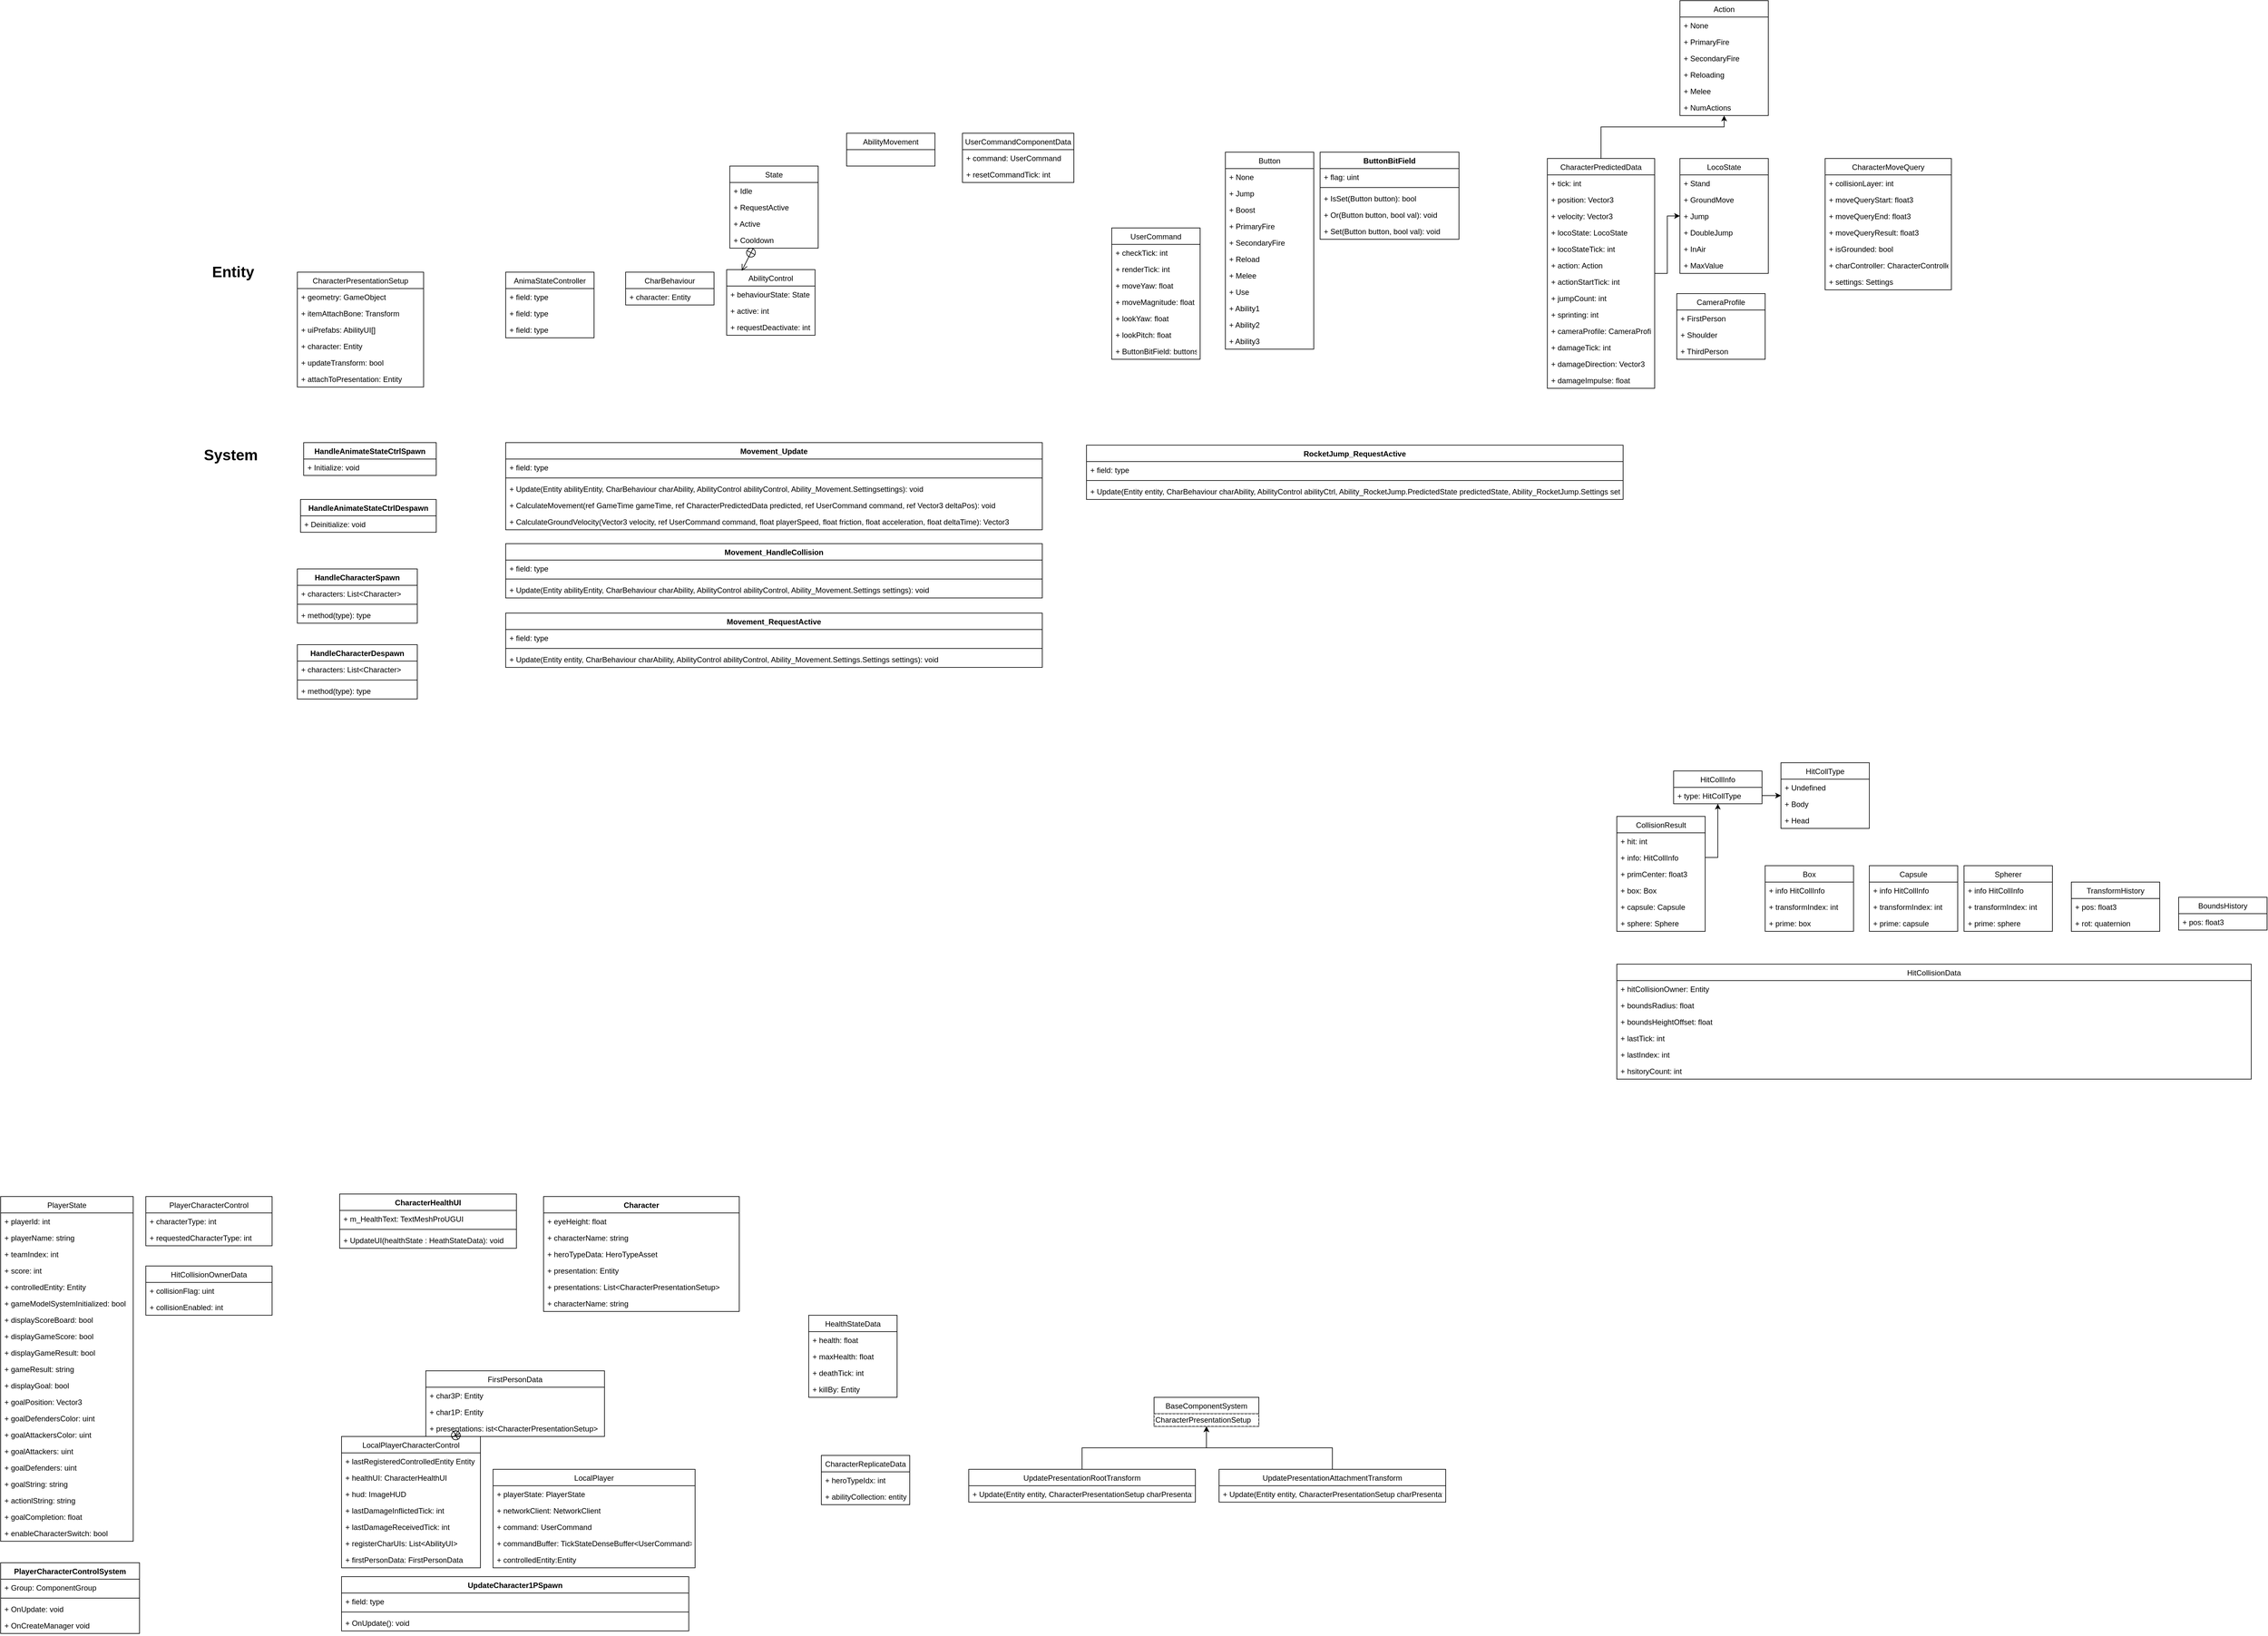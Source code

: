 <mxfile version="14.9.4" type="github">
  <diagram id="ZgwZ0shpW7y96EK6JcSE" name="Page-1">
    <mxGraphModel dx="1298" dy="3126" grid="1" gridSize="10" guides="1" tooltips="1" connect="1" arrows="1" fold="1" page="1" pageScale="1" pageWidth="827" pageHeight="1169" math="0" shadow="0">
      <root>
        <mxCell id="0" />
        <mxCell id="1" parent="0" />
        <mxCell id="YwsoUjTJJ9EDIz098vbR-1" value="PlayerCharacterControlSystem&#xa;" style="swimlane;fontStyle=1;align=center;verticalAlign=top;childLayout=stackLayout;horizontal=1;startSize=26;horizontalStack=0;resizeParent=1;resizeParentMax=0;resizeLast=0;collapsible=1;marginBottom=0;" parent="1" vertex="1">
          <mxGeometry x="40" y="1154" width="220" height="112" as="geometry" />
        </mxCell>
        <mxCell id="YwsoUjTJJ9EDIz098vbR-2" value="+ Group: ComponentGroup" style="text;strokeColor=none;fillColor=none;align=left;verticalAlign=top;spacingLeft=4;spacingRight=4;overflow=hidden;rotatable=0;points=[[0,0.5],[1,0.5]];portConstraint=eastwest;" parent="YwsoUjTJJ9EDIz098vbR-1" vertex="1">
          <mxGeometry y="26" width="220" height="26" as="geometry" />
        </mxCell>
        <mxCell id="YwsoUjTJJ9EDIz098vbR-3" value="" style="line;strokeWidth=1;fillColor=none;align=left;verticalAlign=middle;spacingTop=-1;spacingLeft=3;spacingRight=3;rotatable=0;labelPosition=right;points=[];portConstraint=eastwest;" parent="YwsoUjTJJ9EDIz098vbR-1" vertex="1">
          <mxGeometry y="52" width="220" height="8" as="geometry" />
        </mxCell>
        <mxCell id="YwsoUjTJJ9EDIz098vbR-4" value="+ OnUpdate: void" style="text;strokeColor=none;fillColor=none;align=left;verticalAlign=top;spacingLeft=4;spacingRight=4;overflow=hidden;rotatable=0;points=[[0,0.5],[1,0.5]];portConstraint=eastwest;" parent="YwsoUjTJJ9EDIz098vbR-1" vertex="1">
          <mxGeometry y="60" width="220" height="26" as="geometry" />
        </mxCell>
        <mxCell id="xQAPyX6cDgKDkf4q8Rif-4" value="+ OnCreateManager void" style="text;strokeColor=none;fillColor=none;align=left;verticalAlign=top;spacingLeft=4;spacingRight=4;overflow=hidden;rotatable=0;points=[[0,0.5],[1,0.5]];portConstraint=eastwest;" parent="YwsoUjTJJ9EDIz098vbR-1" vertex="1">
          <mxGeometry y="86" width="220" height="26" as="geometry" />
        </mxCell>
        <mxCell id="YwsoUjTJJ9EDIz098vbR-5" value="PlayerCharacterControl" style="swimlane;fontStyle=0;childLayout=stackLayout;horizontal=1;startSize=26;fillColor=none;horizontalStack=0;resizeParent=1;resizeParentMax=0;resizeLast=0;collapsible=1;marginBottom=0;" parent="1" vertex="1">
          <mxGeometry x="270" y="574" width="200" height="78" as="geometry" />
        </mxCell>
        <mxCell id="YwsoUjTJJ9EDIz098vbR-6" value="+ characterType: int" style="text;strokeColor=none;fillColor=none;align=left;verticalAlign=top;spacingLeft=4;spacingRight=4;overflow=hidden;rotatable=0;points=[[0,0.5],[1,0.5]];portConstraint=eastwest;" parent="YwsoUjTJJ9EDIz098vbR-5" vertex="1">
          <mxGeometry y="26" width="200" height="26" as="geometry" />
        </mxCell>
        <mxCell id="YwsoUjTJJ9EDIz098vbR-7" value="+ requestedCharacterType: int" style="text;strokeColor=none;fillColor=none;align=left;verticalAlign=top;spacingLeft=4;spacingRight=4;overflow=hidden;rotatable=0;points=[[0,0.5],[1,0.5]];portConstraint=eastwest;" parent="YwsoUjTJJ9EDIz098vbR-5" vertex="1">
          <mxGeometry y="52" width="200" height="26" as="geometry" />
        </mxCell>
        <mxCell id="YwsoUjTJJ9EDIz098vbR-9" value="PlayerState" style="swimlane;fontStyle=0;childLayout=stackLayout;horizontal=1;startSize=26;fillColor=none;horizontalStack=0;resizeParent=1;resizeParentMax=0;resizeLast=0;collapsible=1;marginBottom=0;" parent="1" vertex="1">
          <mxGeometry x="40" y="574" width="210" height="546" as="geometry">
            <mxRectangle x="-10" y="190" width="90" height="26" as="alternateBounds" />
          </mxGeometry>
        </mxCell>
        <mxCell id="YwsoUjTJJ9EDIz098vbR-10" value="+ playerId: int" style="text;strokeColor=none;fillColor=none;align=left;verticalAlign=top;spacingLeft=4;spacingRight=4;overflow=hidden;rotatable=0;points=[[0,0.5],[1,0.5]];portConstraint=eastwest;" parent="YwsoUjTJJ9EDIz098vbR-9" vertex="1">
          <mxGeometry y="26" width="210" height="26" as="geometry" />
        </mxCell>
        <mxCell id="YwsoUjTJJ9EDIz098vbR-11" value="+ playerName: string" style="text;strokeColor=none;fillColor=none;align=left;verticalAlign=top;spacingLeft=4;spacingRight=4;overflow=hidden;rotatable=0;points=[[0,0.5],[1,0.5]];portConstraint=eastwest;" parent="YwsoUjTJJ9EDIz098vbR-9" vertex="1">
          <mxGeometry y="52" width="210" height="26" as="geometry" />
        </mxCell>
        <mxCell id="YwsoUjTJJ9EDIz098vbR-12" value="+ teamIndex: int" style="text;strokeColor=none;fillColor=none;align=left;verticalAlign=top;spacingLeft=4;spacingRight=4;overflow=hidden;rotatable=0;points=[[0,0.5],[1,0.5]];portConstraint=eastwest;" parent="YwsoUjTJJ9EDIz098vbR-9" vertex="1">
          <mxGeometry y="78" width="210" height="26" as="geometry" />
        </mxCell>
        <mxCell id="YwsoUjTJJ9EDIz098vbR-13" value="+ score: int" style="text;strokeColor=none;fillColor=none;align=left;verticalAlign=top;spacingLeft=4;spacingRight=4;overflow=hidden;rotatable=0;points=[[0,0.5],[1,0.5]];portConstraint=eastwest;" parent="YwsoUjTJJ9EDIz098vbR-9" vertex="1">
          <mxGeometry y="104" width="210" height="26" as="geometry" />
        </mxCell>
        <mxCell id="YwsoUjTJJ9EDIz098vbR-14" value="+ controlledEntity: Entity" style="text;strokeColor=none;fillColor=none;align=left;verticalAlign=top;spacingLeft=4;spacingRight=4;overflow=hidden;rotatable=0;points=[[0,0.5],[1,0.5]];portConstraint=eastwest;" parent="YwsoUjTJJ9EDIz098vbR-9" vertex="1">
          <mxGeometry y="130" width="210" height="26" as="geometry" />
        </mxCell>
        <mxCell id="YwsoUjTJJ9EDIz098vbR-15" value="+ gameModelSystemInitialized: bool" style="text;strokeColor=none;fillColor=none;align=left;verticalAlign=top;spacingLeft=4;spacingRight=4;overflow=hidden;rotatable=0;points=[[0,0.5],[1,0.5]];portConstraint=eastwest;" parent="YwsoUjTJJ9EDIz098vbR-9" vertex="1">
          <mxGeometry y="156" width="210" height="26" as="geometry" />
        </mxCell>
        <mxCell id="YwsoUjTJJ9EDIz098vbR-16" value="+ displayScoreBoard: bool" style="text;strokeColor=none;fillColor=none;align=left;verticalAlign=top;spacingLeft=4;spacingRight=4;overflow=hidden;rotatable=0;points=[[0,0.5],[1,0.5]];portConstraint=eastwest;" parent="YwsoUjTJJ9EDIz098vbR-9" vertex="1">
          <mxGeometry y="182" width="210" height="26" as="geometry" />
        </mxCell>
        <mxCell id="YwsoUjTJJ9EDIz098vbR-25" value="+ displayGameScore: bool" style="text;strokeColor=none;fillColor=none;align=left;verticalAlign=top;spacingLeft=4;spacingRight=4;overflow=hidden;rotatable=0;points=[[0,0.5],[1,0.5]];portConstraint=eastwest;" parent="YwsoUjTJJ9EDIz098vbR-9" vertex="1">
          <mxGeometry y="208" width="210" height="26" as="geometry" />
        </mxCell>
        <mxCell id="YwsoUjTJJ9EDIz098vbR-26" value="+ displayGameResult: bool" style="text;strokeColor=none;fillColor=none;align=left;verticalAlign=top;spacingLeft=4;spacingRight=4;overflow=hidden;rotatable=0;points=[[0,0.5],[1,0.5]];portConstraint=eastwest;" parent="YwsoUjTJJ9EDIz098vbR-9" vertex="1">
          <mxGeometry y="234" width="210" height="26" as="geometry" />
        </mxCell>
        <mxCell id="YwsoUjTJJ9EDIz098vbR-27" value="+ gameResult: string" style="text;strokeColor=none;fillColor=none;align=left;verticalAlign=top;spacingLeft=4;spacingRight=4;overflow=hidden;rotatable=0;points=[[0,0.5],[1,0.5]];portConstraint=eastwest;" parent="YwsoUjTJJ9EDIz098vbR-9" vertex="1">
          <mxGeometry y="260" width="210" height="26" as="geometry" />
        </mxCell>
        <mxCell id="YwsoUjTJJ9EDIz098vbR-28" value="+ displayGoal: bool" style="text;strokeColor=none;fillColor=none;align=left;verticalAlign=top;spacingLeft=4;spacingRight=4;overflow=hidden;rotatable=0;points=[[0,0.5],[1,0.5]];portConstraint=eastwest;" parent="YwsoUjTJJ9EDIz098vbR-9" vertex="1">
          <mxGeometry y="286" width="210" height="26" as="geometry" />
        </mxCell>
        <mxCell id="YwsoUjTJJ9EDIz098vbR-29" value="+ goalPosition: Vector3" style="text;strokeColor=none;fillColor=none;align=left;verticalAlign=top;spacingLeft=4;spacingRight=4;overflow=hidden;rotatable=0;points=[[0,0.5],[1,0.5]];portConstraint=eastwest;" parent="YwsoUjTJJ9EDIz098vbR-9" vertex="1">
          <mxGeometry y="312" width="210" height="26" as="geometry" />
        </mxCell>
        <mxCell id="YwsoUjTJJ9EDIz098vbR-30" value="+ goalDefendersColor: uint" style="text;strokeColor=none;fillColor=none;align=left;verticalAlign=top;spacingLeft=4;spacingRight=4;overflow=hidden;rotatable=0;points=[[0,0.5],[1,0.5]];portConstraint=eastwest;" parent="YwsoUjTJJ9EDIz098vbR-9" vertex="1">
          <mxGeometry y="338" width="210" height="26" as="geometry" />
        </mxCell>
        <mxCell id="YwsoUjTJJ9EDIz098vbR-31" value="+ goalAttackersColor: uint" style="text;strokeColor=none;fillColor=none;align=left;verticalAlign=top;spacingLeft=4;spacingRight=4;overflow=hidden;rotatable=0;points=[[0,0.5],[1,0.5]];portConstraint=eastwest;" parent="YwsoUjTJJ9EDIz098vbR-9" vertex="1">
          <mxGeometry y="364" width="210" height="26" as="geometry" />
        </mxCell>
        <mxCell id="YwsoUjTJJ9EDIz098vbR-32" value="+ goalAttackers: uint" style="text;strokeColor=none;fillColor=none;align=left;verticalAlign=top;spacingLeft=4;spacingRight=4;overflow=hidden;rotatable=0;points=[[0,0.5],[1,0.5]];portConstraint=eastwest;" parent="YwsoUjTJJ9EDIz098vbR-9" vertex="1">
          <mxGeometry y="390" width="210" height="26" as="geometry" />
        </mxCell>
        <mxCell id="YwsoUjTJJ9EDIz098vbR-33" value="+ goalDefenders: uint" style="text;strokeColor=none;fillColor=none;align=left;verticalAlign=top;spacingLeft=4;spacingRight=4;overflow=hidden;rotatable=0;points=[[0,0.5],[1,0.5]];portConstraint=eastwest;" parent="YwsoUjTJJ9EDIz098vbR-9" vertex="1">
          <mxGeometry y="416" width="210" height="26" as="geometry" />
        </mxCell>
        <mxCell id="YwsoUjTJJ9EDIz098vbR-34" value="+ goalString: string" style="text;strokeColor=none;fillColor=none;align=left;verticalAlign=top;spacingLeft=4;spacingRight=4;overflow=hidden;rotatable=0;points=[[0,0.5],[1,0.5]];portConstraint=eastwest;" parent="YwsoUjTJJ9EDIz098vbR-9" vertex="1">
          <mxGeometry y="442" width="210" height="26" as="geometry" />
        </mxCell>
        <mxCell id="YwsoUjTJJ9EDIz098vbR-35" value="+ actionlString: string" style="text;strokeColor=none;fillColor=none;align=left;verticalAlign=top;spacingLeft=4;spacingRight=4;overflow=hidden;rotatable=0;points=[[0,0.5],[1,0.5]];portConstraint=eastwest;" parent="YwsoUjTJJ9EDIz098vbR-9" vertex="1">
          <mxGeometry y="468" width="210" height="26" as="geometry" />
        </mxCell>
        <mxCell id="YwsoUjTJJ9EDIz098vbR-36" value="+ goalCompletion: float" style="text;strokeColor=none;fillColor=none;align=left;verticalAlign=top;spacingLeft=4;spacingRight=4;overflow=hidden;rotatable=0;points=[[0,0.5],[1,0.5]];portConstraint=eastwest;" parent="YwsoUjTJJ9EDIz098vbR-9" vertex="1">
          <mxGeometry y="494" width="210" height="26" as="geometry" />
        </mxCell>
        <mxCell id="YwsoUjTJJ9EDIz098vbR-37" value="+ enableCharacterSwitch: bool" style="text;strokeColor=none;fillColor=none;align=left;verticalAlign=top;spacingLeft=4;spacingRight=4;overflow=hidden;rotatable=0;points=[[0,0.5],[1,0.5]];portConstraint=eastwest;" parent="YwsoUjTJJ9EDIz098vbR-9" vertex="1">
          <mxGeometry y="520" width="210" height="26" as="geometry" />
        </mxCell>
        <mxCell id="xQAPyX6cDgKDkf4q8Rif-1" value="HitCollisionOwnerData" style="swimlane;fontStyle=0;childLayout=stackLayout;horizontal=1;startSize=26;fillColor=none;horizontalStack=0;resizeParent=1;resizeParentMax=0;resizeLast=0;collapsible=1;marginBottom=0;" parent="1" vertex="1">
          <mxGeometry x="270" y="684" width="200" height="78" as="geometry" />
        </mxCell>
        <mxCell id="xQAPyX6cDgKDkf4q8Rif-2" value="+ collisionFlag: uint" style="text;strokeColor=none;fillColor=none;align=left;verticalAlign=top;spacingLeft=4;spacingRight=4;overflow=hidden;rotatable=0;points=[[0,0.5],[1,0.5]];portConstraint=eastwest;" parent="xQAPyX6cDgKDkf4q8Rif-1" vertex="1">
          <mxGeometry y="26" width="200" height="26" as="geometry" />
        </mxCell>
        <mxCell id="xQAPyX6cDgKDkf4q8Rif-3" value="+ collisionEnabled: int" style="text;strokeColor=none;fillColor=none;align=left;verticalAlign=top;spacingLeft=4;spacingRight=4;overflow=hidden;rotatable=0;points=[[0,0.5],[1,0.5]];portConstraint=eastwest;" parent="xQAPyX6cDgKDkf4q8Rif-1" vertex="1">
          <mxGeometry y="52" width="200" height="26" as="geometry" />
        </mxCell>
        <mxCell id="EnSLmsnrf0qdKdnjyVf9-1" value="UpdateCharacter1PSpawn" style="swimlane;fontStyle=1;align=center;verticalAlign=top;childLayout=stackLayout;horizontal=1;startSize=26;horizontalStack=0;resizeParent=1;resizeParentMax=0;resizeLast=0;collapsible=1;marginBottom=0;" parent="1" vertex="1">
          <mxGeometry x="580" y="1176" width="550" height="86" as="geometry" />
        </mxCell>
        <mxCell id="EnSLmsnrf0qdKdnjyVf9-2" value="+ field: type" style="text;strokeColor=none;fillColor=none;align=left;verticalAlign=top;spacingLeft=4;spacingRight=4;overflow=hidden;rotatable=0;points=[[0,0.5],[1,0.5]];portConstraint=eastwest;" parent="EnSLmsnrf0qdKdnjyVf9-1" vertex="1">
          <mxGeometry y="26" width="550" height="26" as="geometry" />
        </mxCell>
        <mxCell id="EnSLmsnrf0qdKdnjyVf9-3" value="" style="line;strokeWidth=1;fillColor=none;align=left;verticalAlign=middle;spacingTop=-1;spacingLeft=3;spacingRight=3;rotatable=0;labelPosition=right;points=[];portConstraint=eastwest;" parent="EnSLmsnrf0qdKdnjyVf9-1" vertex="1">
          <mxGeometry y="52" width="550" height="8" as="geometry" />
        </mxCell>
        <mxCell id="EnSLmsnrf0qdKdnjyVf9-4" value="+ OnUpdate(): void" style="text;strokeColor=none;fillColor=none;align=left;verticalAlign=top;spacingLeft=4;spacingRight=4;overflow=hidden;rotatable=0;points=[[0,0.5],[1,0.5]];portConstraint=eastwest;" parent="EnSLmsnrf0qdKdnjyVf9-1" vertex="1">
          <mxGeometry y="60" width="550" height="26" as="geometry" />
        </mxCell>
        <mxCell id="EnSLmsnrf0qdKdnjyVf9-5" value="LocalPlayerCharacterControl" style="swimlane;fontStyle=0;childLayout=stackLayout;horizontal=1;startSize=26;fillColor=none;horizontalStack=0;resizeParent=1;resizeParentMax=0;resizeLast=0;collapsible=1;marginBottom=0;" parent="1" vertex="1">
          <mxGeometry x="580" y="954" width="220" height="208" as="geometry" />
        </mxCell>
        <mxCell id="EnSLmsnrf0qdKdnjyVf9-6" value="+ lastRegisteredControlledEntity Entity" style="text;strokeColor=none;fillColor=none;align=left;verticalAlign=top;spacingLeft=4;spacingRight=4;overflow=hidden;rotatable=0;points=[[0,0.5],[1,0.5]];portConstraint=eastwest;" parent="EnSLmsnrf0qdKdnjyVf9-5" vertex="1">
          <mxGeometry y="26" width="220" height="26" as="geometry" />
        </mxCell>
        <mxCell id="EnSLmsnrf0qdKdnjyVf9-7" value="+ healthUI: CharacterHealthUI" style="text;strokeColor=none;fillColor=none;align=left;verticalAlign=top;spacingLeft=4;spacingRight=4;overflow=hidden;rotatable=0;points=[[0,0.5],[1,0.5]];portConstraint=eastwest;" parent="EnSLmsnrf0qdKdnjyVf9-5" vertex="1">
          <mxGeometry y="52" width="220" height="26" as="geometry" />
        </mxCell>
        <mxCell id="EnSLmsnrf0qdKdnjyVf9-8" value="+ hud: ImageHUD" style="text;strokeColor=none;fillColor=none;align=left;verticalAlign=top;spacingLeft=4;spacingRight=4;overflow=hidden;rotatable=0;points=[[0,0.5],[1,0.5]];portConstraint=eastwest;" parent="EnSLmsnrf0qdKdnjyVf9-5" vertex="1">
          <mxGeometry y="78" width="220" height="26" as="geometry" />
        </mxCell>
        <mxCell id="EnSLmsnrf0qdKdnjyVf9-9" value="+ lastDamageInflictedTick: int" style="text;strokeColor=none;fillColor=none;align=left;verticalAlign=top;spacingLeft=4;spacingRight=4;overflow=hidden;rotatable=0;points=[[0,0.5],[1,0.5]];portConstraint=eastwest;" parent="EnSLmsnrf0qdKdnjyVf9-5" vertex="1">
          <mxGeometry y="104" width="220" height="26" as="geometry" />
        </mxCell>
        <mxCell id="udVq7MIfCVP84r-vdqy7-1" value="+ lastDamageReceivedTick: int" style="text;strokeColor=none;fillColor=none;align=left;verticalAlign=top;spacingLeft=4;spacingRight=4;overflow=hidden;rotatable=0;points=[[0,0.5],[1,0.5]];portConstraint=eastwest;" parent="EnSLmsnrf0qdKdnjyVf9-5" vertex="1">
          <mxGeometry y="130" width="220" height="26" as="geometry" />
        </mxCell>
        <mxCell id="udVq7MIfCVP84r-vdqy7-2" value="+ registerCharUIs: List&lt;AbilityUI&gt;" style="text;strokeColor=none;fillColor=none;align=left;verticalAlign=top;spacingLeft=4;spacingRight=4;overflow=hidden;rotatable=0;points=[[0,0.5],[1,0.5]];portConstraint=eastwest;" parent="EnSLmsnrf0qdKdnjyVf9-5" vertex="1">
          <mxGeometry y="156" width="220" height="26" as="geometry" />
        </mxCell>
        <mxCell id="udVq7MIfCVP84r-vdqy7-8" value="+ firstPersonData: FirstPersonData" style="text;strokeColor=none;fillColor=none;align=left;verticalAlign=top;spacingLeft=4;spacingRight=4;overflow=hidden;rotatable=0;points=[[0,0.5],[1,0.5]];portConstraint=eastwest;" parent="EnSLmsnrf0qdKdnjyVf9-5" vertex="1">
          <mxGeometry y="182" width="220" height="26" as="geometry" />
        </mxCell>
        <mxCell id="udVq7MIfCVP84r-vdqy7-3" value="FirstPersonData" style="swimlane;fontStyle=0;childLayout=stackLayout;horizontal=1;startSize=26;fillColor=none;horizontalStack=0;resizeParent=1;resizeParentMax=0;resizeLast=0;collapsible=1;marginBottom=0;" parent="1" vertex="1">
          <mxGeometry x="713.5" y="850" width="283" height="104" as="geometry" />
        </mxCell>
        <mxCell id="udVq7MIfCVP84r-vdqy7-4" value="+ char3P: Entity" style="text;strokeColor=none;fillColor=none;align=left;verticalAlign=top;spacingLeft=4;spacingRight=4;overflow=hidden;rotatable=0;points=[[0,0.5],[1,0.5]];portConstraint=eastwest;" parent="udVq7MIfCVP84r-vdqy7-3" vertex="1">
          <mxGeometry y="26" width="283" height="26" as="geometry" />
        </mxCell>
        <mxCell id="udVq7MIfCVP84r-vdqy7-5" value="+ char1P: Entity" style="text;strokeColor=none;fillColor=none;align=left;verticalAlign=top;spacingLeft=4;spacingRight=4;overflow=hidden;rotatable=0;points=[[0,0.5],[1,0.5]];portConstraint=eastwest;" parent="udVq7MIfCVP84r-vdqy7-3" vertex="1">
          <mxGeometry y="52" width="283" height="26" as="geometry" />
        </mxCell>
        <mxCell id="udVq7MIfCVP84r-vdqy7-6" value="+ presentations: ist&lt;CharacterPresentationSetup&gt;" style="text;strokeColor=none;fillColor=none;align=left;verticalAlign=top;spacingLeft=4;spacingRight=4;overflow=hidden;rotatable=0;points=[[0,0.5],[1,0.5]];portConstraint=eastwest;" parent="udVq7MIfCVP84r-vdqy7-3" vertex="1">
          <mxGeometry y="78" width="283" height="26" as="geometry" />
        </mxCell>
        <mxCell id="udVq7MIfCVP84r-vdqy7-9" value="CharacterHealthUI" style="swimlane;fontStyle=1;align=center;verticalAlign=top;childLayout=stackLayout;horizontal=1;startSize=26;horizontalStack=0;resizeParent=1;resizeParentMax=0;resizeLast=0;collapsible=1;marginBottom=0;" parent="1" vertex="1">
          <mxGeometry x="577" y="570" width="280" height="86" as="geometry" />
        </mxCell>
        <mxCell id="udVq7MIfCVP84r-vdqy7-10" value="+ m_HealthText: TextMeshProUGUI" style="text;strokeColor=none;fillColor=none;align=left;verticalAlign=top;spacingLeft=4;spacingRight=4;overflow=hidden;rotatable=0;points=[[0,0.5],[1,0.5]];portConstraint=eastwest;" parent="udVq7MIfCVP84r-vdqy7-9" vertex="1">
          <mxGeometry y="26" width="280" height="26" as="geometry" />
        </mxCell>
        <mxCell id="udVq7MIfCVP84r-vdqy7-11" value="" style="line;strokeWidth=1;fillColor=none;align=left;verticalAlign=middle;spacingTop=-1;spacingLeft=3;spacingRight=3;rotatable=0;labelPosition=right;points=[];portConstraint=eastwest;" parent="udVq7MIfCVP84r-vdqy7-9" vertex="1">
          <mxGeometry y="52" width="280" height="8" as="geometry" />
        </mxCell>
        <mxCell id="udVq7MIfCVP84r-vdqy7-12" value="+ UpdateUI(healthState : HeathStateData): void" style="text;strokeColor=none;fillColor=none;align=left;verticalAlign=top;spacingLeft=4;spacingRight=4;overflow=hidden;rotatable=0;points=[[0,0.5],[1,0.5]];portConstraint=eastwest;" parent="udVq7MIfCVP84r-vdqy7-9" vertex="1">
          <mxGeometry y="60" width="280" height="26" as="geometry" />
        </mxCell>
        <mxCell id="udVq7MIfCVP84r-vdqy7-13" value="LocalPlayer" style="swimlane;fontStyle=0;childLayout=stackLayout;horizontal=1;startSize=26;fillColor=none;horizontalStack=0;resizeParent=1;resizeParentMax=0;resizeLast=0;collapsible=1;marginBottom=0;" parent="1" vertex="1">
          <mxGeometry x="820" y="1006" width="320" height="156" as="geometry" />
        </mxCell>
        <mxCell id="udVq7MIfCVP84r-vdqy7-14" value="+ playerState: PlayerState" style="text;strokeColor=none;fillColor=none;align=left;verticalAlign=top;spacingLeft=4;spacingRight=4;overflow=hidden;rotatable=0;points=[[0,0.5],[1,0.5]];portConstraint=eastwest;" parent="udVq7MIfCVP84r-vdqy7-13" vertex="1">
          <mxGeometry y="26" width="320" height="26" as="geometry" />
        </mxCell>
        <mxCell id="udVq7MIfCVP84r-vdqy7-15" value="+ networkClient: NetworkClient" style="text;strokeColor=none;fillColor=none;align=left;verticalAlign=top;spacingLeft=4;spacingRight=4;overflow=hidden;rotatable=0;points=[[0,0.5],[1,0.5]];portConstraint=eastwest;" parent="udVq7MIfCVP84r-vdqy7-13" vertex="1">
          <mxGeometry y="52" width="320" height="26" as="geometry" />
        </mxCell>
        <mxCell id="udVq7MIfCVP84r-vdqy7-16" value="+ command: UserCommand" style="text;strokeColor=none;fillColor=none;align=left;verticalAlign=top;spacingLeft=4;spacingRight=4;overflow=hidden;rotatable=0;points=[[0,0.5],[1,0.5]];portConstraint=eastwest;" parent="udVq7MIfCVP84r-vdqy7-13" vertex="1">
          <mxGeometry y="78" width="320" height="26" as="geometry" />
        </mxCell>
        <mxCell id="udVq7MIfCVP84r-vdqy7-17" value="+ commandBuffer: TickStateDenseBuffer&lt;UserCommand&gt;" style="text;strokeColor=none;fillColor=none;align=left;verticalAlign=top;spacingLeft=4;spacingRight=4;overflow=hidden;rotatable=0;points=[[0,0.5],[1,0.5]];portConstraint=eastwest;" parent="udVq7MIfCVP84r-vdqy7-13" vertex="1">
          <mxGeometry y="104" width="320" height="26" as="geometry" />
        </mxCell>
        <mxCell id="udVq7MIfCVP84r-vdqy7-18" value="+ controlledEntity:Entity" style="text;strokeColor=none;fillColor=none;align=left;verticalAlign=top;spacingLeft=4;spacingRight=4;overflow=hidden;rotatable=0;points=[[0,0.5],[1,0.5]];portConstraint=eastwest;" parent="udVq7MIfCVP84r-vdqy7-13" vertex="1">
          <mxGeometry y="130" width="320" height="26" as="geometry" />
        </mxCell>
        <mxCell id="udVq7MIfCVP84r-vdqy7-19" value="Character" style="swimlane;fontStyle=1;align=center;verticalAlign=top;childLayout=stackLayout;horizontal=1;startSize=26;horizontalStack=0;resizeParent=1;resizeParentMax=0;resizeLast=0;collapsible=1;marginBottom=0;" parent="1" vertex="1">
          <mxGeometry x="900" y="574" width="310" height="182" as="geometry" />
        </mxCell>
        <mxCell id="udVq7MIfCVP84r-vdqy7-20" value="+ eyeHeight: float" style="text;strokeColor=none;fillColor=none;align=left;verticalAlign=top;spacingLeft=4;spacingRight=4;overflow=hidden;rotatable=0;points=[[0,0.5],[1,0.5]];portConstraint=eastwest;" parent="udVq7MIfCVP84r-vdqy7-19" vertex="1">
          <mxGeometry y="26" width="310" height="26" as="geometry" />
        </mxCell>
        <mxCell id="udVq7MIfCVP84r-vdqy7-27" value="+ characterName: string" style="text;strokeColor=none;fillColor=none;align=left;verticalAlign=top;spacingLeft=4;spacingRight=4;overflow=hidden;rotatable=0;points=[[0,0.5],[1,0.5]];portConstraint=eastwest;" parent="udVq7MIfCVP84r-vdqy7-19" vertex="1">
          <mxGeometry y="52" width="310" height="26" as="geometry" />
        </mxCell>
        <mxCell id="udVq7MIfCVP84r-vdqy7-22" value="+ heroTypeData: HeroTypeAsset" style="text;strokeColor=none;fillColor=none;align=left;verticalAlign=top;spacingLeft=4;spacingRight=4;overflow=hidden;rotatable=0;points=[[0,0.5],[1,0.5]];portConstraint=eastwest;" parent="udVq7MIfCVP84r-vdqy7-19" vertex="1">
          <mxGeometry y="78" width="310" height="26" as="geometry" />
        </mxCell>
        <mxCell id="udVq7MIfCVP84r-vdqy7-28" value="+ presentation: Entity" style="text;strokeColor=none;fillColor=none;align=left;verticalAlign=top;spacingLeft=4;spacingRight=4;overflow=hidden;rotatable=0;points=[[0,0.5],[1,0.5]];portConstraint=eastwest;" parent="udVq7MIfCVP84r-vdqy7-19" vertex="1">
          <mxGeometry y="104" width="310" height="26" as="geometry" />
        </mxCell>
        <mxCell id="udVq7MIfCVP84r-vdqy7-29" value="+ presentations: List&lt;CharacterPresentationSetup&gt;" style="text;strokeColor=none;fillColor=none;align=left;verticalAlign=top;spacingLeft=4;spacingRight=4;overflow=hidden;rotatable=0;points=[[0,0.5],[1,0.5]];portConstraint=eastwest;" parent="udVq7MIfCVP84r-vdqy7-19" vertex="1">
          <mxGeometry y="130" width="310" height="26" as="geometry" />
        </mxCell>
        <mxCell id="udVq7MIfCVP84r-vdqy7-30" value="+ characterName: string" style="text;strokeColor=none;fillColor=none;align=left;verticalAlign=top;spacingLeft=4;spacingRight=4;overflow=hidden;rotatable=0;points=[[0,0.5],[1,0.5]];portConstraint=eastwest;" parent="udVq7MIfCVP84r-vdqy7-19" vertex="1">
          <mxGeometry y="156" width="310" height="26" as="geometry" />
        </mxCell>
        <mxCell id="udVq7MIfCVP84r-vdqy7-31" value="HandleCharacterSpawn" style="swimlane;fontStyle=1;align=center;verticalAlign=top;childLayout=stackLayout;horizontal=1;startSize=26;horizontalStack=0;resizeParent=1;resizeParentMax=0;resizeLast=0;collapsible=1;marginBottom=0;" parent="1" vertex="1">
          <mxGeometry x="510" y="-420" width="190" height="86" as="geometry" />
        </mxCell>
        <mxCell id="udVq7MIfCVP84r-vdqy7-32" value="+ characters: List&lt;Character&gt;" style="text;strokeColor=none;fillColor=none;align=left;verticalAlign=top;spacingLeft=4;spacingRight=4;overflow=hidden;rotatable=0;points=[[0,0.5],[1,0.5]];portConstraint=eastwest;" parent="udVq7MIfCVP84r-vdqy7-31" vertex="1">
          <mxGeometry y="26" width="190" height="26" as="geometry" />
        </mxCell>
        <mxCell id="udVq7MIfCVP84r-vdqy7-33" value="" style="line;strokeWidth=1;fillColor=none;align=left;verticalAlign=middle;spacingTop=-1;spacingLeft=3;spacingRight=3;rotatable=0;labelPosition=right;points=[];portConstraint=eastwest;" parent="udVq7MIfCVP84r-vdqy7-31" vertex="1">
          <mxGeometry y="52" width="190" height="8" as="geometry" />
        </mxCell>
        <mxCell id="udVq7MIfCVP84r-vdqy7-34" value="+ method(type): type" style="text;strokeColor=none;fillColor=none;align=left;verticalAlign=top;spacingLeft=4;spacingRight=4;overflow=hidden;rotatable=0;points=[[0,0.5],[1,0.5]];portConstraint=eastwest;" parent="udVq7MIfCVP84r-vdqy7-31" vertex="1">
          <mxGeometry y="60" width="190" height="26" as="geometry" />
        </mxCell>
        <mxCell id="udVq7MIfCVP84r-vdqy7-35" value="CharacterReplicateData" style="swimlane;fontStyle=0;childLayout=stackLayout;horizontal=1;startSize=26;fillColor=none;horizontalStack=0;resizeParent=1;resizeParentMax=0;resizeLast=0;collapsible=1;marginBottom=0;" parent="1" vertex="1">
          <mxGeometry x="1340" y="984" width="140" height="78" as="geometry" />
        </mxCell>
        <mxCell id="udVq7MIfCVP84r-vdqy7-36" value="+ heroTypeIdx: int" style="text;strokeColor=none;fillColor=none;align=left;verticalAlign=top;spacingLeft=4;spacingRight=4;overflow=hidden;rotatable=0;points=[[0,0.5],[1,0.5]];portConstraint=eastwest;" parent="udVq7MIfCVP84r-vdqy7-35" vertex="1">
          <mxGeometry y="26" width="140" height="26" as="geometry" />
        </mxCell>
        <mxCell id="udVq7MIfCVP84r-vdqy7-37" value="+ abilityCollection: entity" style="text;strokeColor=none;fillColor=none;align=left;verticalAlign=top;spacingLeft=4;spacingRight=4;overflow=hidden;rotatable=0;points=[[0,0.5],[1,0.5]];portConstraint=eastwest;" parent="udVq7MIfCVP84r-vdqy7-35" vertex="1">
          <mxGeometry y="52" width="140" height="26" as="geometry" />
        </mxCell>
        <mxCell id="udVq7MIfCVP84r-vdqy7-39" value="CharacterPresentationSetup" style="swimlane;fontStyle=0;childLayout=stackLayout;horizontal=1;startSize=26;fillColor=none;horizontalStack=0;resizeParent=1;resizeParentMax=0;resizeLast=0;collapsible=1;marginBottom=0;" parent="1" vertex="1">
          <mxGeometry x="510" y="-890" width="200" height="182" as="geometry" />
        </mxCell>
        <mxCell id="udVq7MIfCVP84r-vdqy7-40" value="+ geometry: GameObject" style="text;strokeColor=none;fillColor=none;align=left;verticalAlign=top;spacingLeft=4;spacingRight=4;overflow=hidden;rotatable=0;points=[[0,0.5],[1,0.5]];portConstraint=eastwest;" parent="udVq7MIfCVP84r-vdqy7-39" vertex="1">
          <mxGeometry y="26" width="200" height="26" as="geometry" />
        </mxCell>
        <mxCell id="udVq7MIfCVP84r-vdqy7-41" value="+ itemAttachBone: Transform" style="text;strokeColor=none;fillColor=none;align=left;verticalAlign=top;spacingLeft=4;spacingRight=4;overflow=hidden;rotatable=0;points=[[0,0.5],[1,0.5]];portConstraint=eastwest;" parent="udVq7MIfCVP84r-vdqy7-39" vertex="1">
          <mxGeometry y="52" width="200" height="26" as="geometry" />
        </mxCell>
        <mxCell id="udVq7MIfCVP84r-vdqy7-42" value="+ uiPrefabs: AbilityUI[]" style="text;strokeColor=none;fillColor=none;align=left;verticalAlign=top;spacingLeft=4;spacingRight=4;overflow=hidden;rotatable=0;points=[[0,0.5],[1,0.5]];portConstraint=eastwest;" parent="udVq7MIfCVP84r-vdqy7-39" vertex="1">
          <mxGeometry y="78" width="200" height="26" as="geometry" />
        </mxCell>
        <mxCell id="udVq7MIfCVP84r-vdqy7-43" value="+ character: Entity" style="text;strokeColor=none;fillColor=none;align=left;verticalAlign=top;spacingLeft=4;spacingRight=4;overflow=hidden;rotatable=0;points=[[0,0.5],[1,0.5]];portConstraint=eastwest;" parent="udVq7MIfCVP84r-vdqy7-39" vertex="1">
          <mxGeometry y="104" width="200" height="26" as="geometry" />
        </mxCell>
        <mxCell id="udVq7MIfCVP84r-vdqy7-44" value="+ updateTransform: bool" style="text;strokeColor=none;fillColor=none;align=left;verticalAlign=top;spacingLeft=4;spacingRight=4;overflow=hidden;rotatable=0;points=[[0,0.5],[1,0.5]];portConstraint=eastwest;" parent="udVq7MIfCVP84r-vdqy7-39" vertex="1">
          <mxGeometry y="130" width="200" height="26" as="geometry" />
        </mxCell>
        <mxCell id="udVq7MIfCVP84r-vdqy7-45" value="+ attachToPresentation: Entity" style="text;strokeColor=none;fillColor=none;align=left;verticalAlign=top;spacingLeft=4;spacingRight=4;overflow=hidden;rotatable=0;points=[[0,0.5],[1,0.5]];portConstraint=eastwest;" parent="udVq7MIfCVP84r-vdqy7-39" vertex="1">
          <mxGeometry y="156" width="200" height="26" as="geometry" />
        </mxCell>
        <mxCell id="udVq7MIfCVP84r-vdqy7-46" value="BaseComponentSystem" style="swimlane;fontStyle=0;childLayout=stackLayout;horizontal=1;startSize=26;fillColor=none;horizontalStack=0;resizeParent=1;resizeParentMax=0;resizeLast=0;collapsible=1;marginBottom=0;" parent="1" vertex="1">
          <mxGeometry x="1867" y="892" width="166" height="46" as="geometry" />
        </mxCell>
        <mxCell id="udVq7MIfCVP84r-vdqy7-60" value="CharacterPresentationSetup" style="shape=partialRectangle;html=1;top=1;align=left;dashed=1;" parent="udVq7MIfCVP84r-vdqy7-46" vertex="1">
          <mxGeometry y="26" width="166" height="20" as="geometry" />
        </mxCell>
        <mxCell id="udVq7MIfCVP84r-vdqy7-66" style="edgeStyle=orthogonalEdgeStyle;rounded=0;orthogonalLoop=1;jettySize=auto;html=1;" parent="1" source="udVq7MIfCVP84r-vdqy7-62" target="udVq7MIfCVP84r-vdqy7-46" edge="1">
          <mxGeometry relative="1" as="geometry" />
        </mxCell>
        <mxCell id="udVq7MIfCVP84r-vdqy7-62" value="UpdatePresentationRootTransform" style="swimlane;fontStyle=0;childLayout=stackLayout;horizontal=1;startSize=26;fillColor=none;horizontalStack=0;resizeParent=1;resizeParentMax=0;resizeLast=0;collapsible=1;marginBottom=0;" parent="1" vertex="1">
          <mxGeometry x="1573.5" y="1006" width="359" height="52" as="geometry" />
        </mxCell>
        <mxCell id="udVq7MIfCVP84r-vdqy7-65" value="+ Update(Entity entity, CharacterPresentationSetup charPresentation): void" style="text;strokeColor=none;fillColor=none;align=left;verticalAlign=top;spacingLeft=4;spacingRight=4;overflow=hidden;rotatable=0;points=[[0,0.5],[1,0.5]];portConstraint=eastwest;" parent="udVq7MIfCVP84r-vdqy7-62" vertex="1">
          <mxGeometry y="26" width="359" height="26" as="geometry" />
        </mxCell>
        <mxCell id="udVq7MIfCVP84r-vdqy7-69" style="edgeStyle=orthogonalEdgeStyle;rounded=0;orthogonalLoop=1;jettySize=auto;html=1;" parent="1" source="udVq7MIfCVP84r-vdqy7-67" target="udVq7MIfCVP84r-vdqy7-46" edge="1">
          <mxGeometry relative="1" as="geometry" />
        </mxCell>
        <mxCell id="udVq7MIfCVP84r-vdqy7-67" value="UpdatePresentationAttachmentTransform" style="swimlane;fontStyle=0;childLayout=stackLayout;horizontal=1;startSize=26;fillColor=none;horizontalStack=0;resizeParent=1;resizeParentMax=0;resizeLast=0;collapsible=1;marginBottom=0;" parent="1" vertex="1">
          <mxGeometry x="1970" y="1006" width="359" height="52" as="geometry" />
        </mxCell>
        <mxCell id="udVq7MIfCVP84r-vdqy7-68" value="+ Update(Entity entity, CharacterPresentationSetup charPresentation): void" style="text;strokeColor=none;fillColor=none;align=left;verticalAlign=top;spacingLeft=4;spacingRight=4;overflow=hidden;rotatable=0;points=[[0,0.5],[1,0.5]];portConstraint=eastwest;" parent="udVq7MIfCVP84r-vdqy7-67" vertex="1">
          <mxGeometry y="26" width="359" height="26" as="geometry" />
        </mxCell>
        <mxCell id="udVq7MIfCVP84r-vdqy7-70" value="HealthStateData" style="swimlane;fontStyle=0;childLayout=stackLayout;horizontal=1;startSize=26;fillColor=none;horizontalStack=0;resizeParent=1;resizeParentMax=0;resizeLast=0;collapsible=1;marginBottom=0;" parent="1" vertex="1">
          <mxGeometry x="1320" y="762" width="140" height="130" as="geometry" />
        </mxCell>
        <mxCell id="udVq7MIfCVP84r-vdqy7-71" value="+ health: float" style="text;strokeColor=none;fillColor=none;align=left;verticalAlign=top;spacingLeft=4;spacingRight=4;overflow=hidden;rotatable=0;points=[[0,0.5],[1,0.5]];portConstraint=eastwest;" parent="udVq7MIfCVP84r-vdqy7-70" vertex="1">
          <mxGeometry y="26" width="140" height="26" as="geometry" />
        </mxCell>
        <mxCell id="udVq7MIfCVP84r-vdqy7-72" value="+ maxHealth: float" style="text;strokeColor=none;fillColor=none;align=left;verticalAlign=top;spacingLeft=4;spacingRight=4;overflow=hidden;rotatable=0;points=[[0,0.5],[1,0.5]];portConstraint=eastwest;" parent="udVq7MIfCVP84r-vdqy7-70" vertex="1">
          <mxGeometry y="52" width="140" height="26" as="geometry" />
        </mxCell>
        <mxCell id="udVq7MIfCVP84r-vdqy7-73" value="+ deathTick: int" style="text;strokeColor=none;fillColor=none;align=left;verticalAlign=top;spacingLeft=4;spacingRight=4;overflow=hidden;rotatable=0;points=[[0,0.5],[1,0.5]];portConstraint=eastwest;" parent="udVq7MIfCVP84r-vdqy7-70" vertex="1">
          <mxGeometry y="78" width="140" height="26" as="geometry" />
        </mxCell>
        <mxCell id="udVq7MIfCVP84r-vdqy7-74" value="+ killBy: Entity" style="text;strokeColor=none;fillColor=none;align=left;verticalAlign=top;spacingLeft=4;spacingRight=4;overflow=hidden;rotatable=0;points=[[0,0.5],[1,0.5]];portConstraint=eastwest;" parent="udVq7MIfCVP84r-vdqy7-70" vertex="1">
          <mxGeometry y="104" width="140" height="26" as="geometry" />
        </mxCell>
        <mxCell id="udVq7MIfCVP84r-vdqy7-75" value="CharacterMoveQuery" style="swimlane;fontStyle=0;childLayout=stackLayout;horizontal=1;startSize=26;fillColor=none;horizontalStack=0;resizeParent=1;resizeParentMax=0;resizeLast=0;collapsible=1;marginBottom=0;" parent="1" vertex="1">
          <mxGeometry x="2930" y="-1070" width="200" height="208" as="geometry" />
        </mxCell>
        <mxCell id="udVq7MIfCVP84r-vdqy7-76" value="+ collisionLayer: int" style="text;strokeColor=none;fillColor=none;align=left;verticalAlign=top;spacingLeft=4;spacingRight=4;overflow=hidden;rotatable=0;points=[[0,0.5],[1,0.5]];portConstraint=eastwest;" parent="udVq7MIfCVP84r-vdqy7-75" vertex="1">
          <mxGeometry y="26" width="200" height="26" as="geometry" />
        </mxCell>
        <mxCell id="udVq7MIfCVP84r-vdqy7-77" value="+ moveQueryStart: float3" style="text;strokeColor=none;fillColor=none;align=left;verticalAlign=top;spacingLeft=4;spacingRight=4;overflow=hidden;rotatable=0;points=[[0,0.5],[1,0.5]];portConstraint=eastwest;" parent="udVq7MIfCVP84r-vdqy7-75" vertex="1">
          <mxGeometry y="52" width="200" height="26" as="geometry" />
        </mxCell>
        <mxCell id="udVq7MIfCVP84r-vdqy7-78" value="+ moveQueryEnd: float3" style="text;strokeColor=none;fillColor=none;align=left;verticalAlign=top;spacingLeft=4;spacingRight=4;overflow=hidden;rotatable=0;points=[[0,0.5],[1,0.5]];portConstraint=eastwest;" parent="udVq7MIfCVP84r-vdqy7-75" vertex="1">
          <mxGeometry y="78" width="200" height="26" as="geometry" />
        </mxCell>
        <mxCell id="udVq7MIfCVP84r-vdqy7-79" value="+ moveQueryResult: float3" style="text;strokeColor=none;fillColor=none;align=left;verticalAlign=top;spacingLeft=4;spacingRight=4;overflow=hidden;rotatable=0;points=[[0,0.5],[1,0.5]];portConstraint=eastwest;" parent="udVq7MIfCVP84r-vdqy7-75" vertex="1">
          <mxGeometry y="104" width="200" height="26" as="geometry" />
        </mxCell>
        <mxCell id="udVq7MIfCVP84r-vdqy7-80" value="+ isGrounded: bool" style="text;strokeColor=none;fillColor=none;align=left;verticalAlign=top;spacingLeft=4;spacingRight=4;overflow=hidden;rotatable=0;points=[[0,0.5],[1,0.5]];portConstraint=eastwest;" parent="udVq7MIfCVP84r-vdqy7-75" vertex="1">
          <mxGeometry y="130" width="200" height="26" as="geometry" />
        </mxCell>
        <mxCell id="udVq7MIfCVP84r-vdqy7-81" value="+ charController: CharacterController" style="text;strokeColor=none;fillColor=none;align=left;verticalAlign=top;spacingLeft=4;spacingRight=4;overflow=hidden;rotatable=0;points=[[0,0.5],[1,0.5]];portConstraint=eastwest;" parent="udVq7MIfCVP84r-vdqy7-75" vertex="1">
          <mxGeometry y="156" width="200" height="26" as="geometry" />
        </mxCell>
        <mxCell id="udVq7MIfCVP84r-vdqy7-82" value="+ settings: Settings" style="text;strokeColor=none;fillColor=none;align=left;verticalAlign=top;spacingLeft=4;spacingRight=4;overflow=hidden;rotatable=0;points=[[0,0.5],[1,0.5]];portConstraint=eastwest;" parent="udVq7MIfCVP84r-vdqy7-75" vertex="1">
          <mxGeometry y="182" width="200" height="26" as="geometry" />
        </mxCell>
        <mxCell id="udVq7MIfCVP84r-vdqy7-83" value="HitCollisionData" style="swimlane;fontStyle=0;childLayout=stackLayout;horizontal=1;startSize=26;fillColor=none;horizontalStack=0;resizeParent=1;resizeParentMax=0;resizeLast=0;collapsible=1;marginBottom=0;" parent="1" vertex="1">
          <mxGeometry x="2600" y="206" width="1005" height="182" as="geometry" />
        </mxCell>
        <mxCell id="omwPgAVM0NgZN8VswFqx-26" value="+ hitCollisionOwner: Entity" style="text;strokeColor=none;fillColor=none;align=left;verticalAlign=top;spacingLeft=4;spacingRight=4;overflow=hidden;rotatable=0;points=[[0,0.5],[1,0.5]];portConstraint=eastwest;" parent="udVq7MIfCVP84r-vdqy7-83" vertex="1">
          <mxGeometry y="26" width="1005" height="26" as="geometry" />
        </mxCell>
        <mxCell id="omwPgAVM0NgZN8VswFqx-27" value="+ boundsRadius: float" style="text;strokeColor=none;fillColor=none;align=left;verticalAlign=top;spacingLeft=4;spacingRight=4;overflow=hidden;rotatable=0;points=[[0,0.5],[1,0.5]];portConstraint=eastwest;" parent="udVq7MIfCVP84r-vdqy7-83" vertex="1">
          <mxGeometry y="52" width="1005" height="26" as="geometry" />
        </mxCell>
        <mxCell id="omwPgAVM0NgZN8VswFqx-28" value="+ boundsHeightOffset: float" style="text;strokeColor=none;fillColor=none;align=left;verticalAlign=top;spacingLeft=4;spacingRight=4;overflow=hidden;rotatable=0;points=[[0,0.5],[1,0.5]];portConstraint=eastwest;" parent="udVq7MIfCVP84r-vdqy7-83" vertex="1">
          <mxGeometry y="78" width="1005" height="26" as="geometry" />
        </mxCell>
        <mxCell id="omwPgAVM0NgZN8VswFqx-29" value="+ lastTick: int" style="text;strokeColor=none;fillColor=none;align=left;verticalAlign=top;spacingLeft=4;spacingRight=4;overflow=hidden;rotatable=0;points=[[0,0.5],[1,0.5]];portConstraint=eastwest;" parent="udVq7MIfCVP84r-vdqy7-83" vertex="1">
          <mxGeometry y="104" width="1005" height="26" as="geometry" />
        </mxCell>
        <mxCell id="omwPgAVM0NgZN8VswFqx-30" value="+ lastIndex: int" style="text;strokeColor=none;fillColor=none;align=left;verticalAlign=top;spacingLeft=4;spacingRight=4;overflow=hidden;rotatable=0;points=[[0,0.5],[1,0.5]];portConstraint=eastwest;" parent="udVq7MIfCVP84r-vdqy7-83" vertex="1">
          <mxGeometry y="130" width="1005" height="26" as="geometry" />
        </mxCell>
        <mxCell id="omwPgAVM0NgZN8VswFqx-31" value="+ hsitoryCount: int" style="text;strokeColor=none;fillColor=none;align=left;verticalAlign=top;spacingLeft=4;spacingRight=4;overflow=hidden;rotatable=0;points=[[0,0.5],[1,0.5]];portConstraint=eastwest;" parent="udVq7MIfCVP84r-vdqy7-83" vertex="1">
          <mxGeometry y="156" width="1005" height="26" as="geometry" />
        </mxCell>
        <mxCell id="udVq7MIfCVP84r-vdqy7-87" value="HitCollType" style="swimlane;fontStyle=0;childLayout=stackLayout;horizontal=1;startSize=26;fillColor=none;horizontalStack=0;resizeParent=1;resizeParentMax=0;resizeLast=0;collapsible=1;marginBottom=0;" parent="1" vertex="1">
          <mxGeometry x="2860" y="-113" width="140" height="104" as="geometry" />
        </mxCell>
        <mxCell id="udVq7MIfCVP84r-vdqy7-88" value="+ Undefined" style="text;strokeColor=none;fillColor=none;align=left;verticalAlign=top;spacingLeft=4;spacingRight=4;overflow=hidden;rotatable=0;points=[[0,0.5],[1,0.5]];portConstraint=eastwest;" parent="udVq7MIfCVP84r-vdqy7-87" vertex="1">
          <mxGeometry y="26" width="140" height="26" as="geometry" />
        </mxCell>
        <mxCell id="udVq7MIfCVP84r-vdqy7-89" value="+ Body" style="text;strokeColor=none;fillColor=none;align=left;verticalAlign=top;spacingLeft=4;spacingRight=4;overflow=hidden;rotatable=0;points=[[0,0.5],[1,0.5]];portConstraint=eastwest;" parent="udVq7MIfCVP84r-vdqy7-87" vertex="1">
          <mxGeometry y="52" width="140" height="26" as="geometry" />
        </mxCell>
        <mxCell id="udVq7MIfCVP84r-vdqy7-90" value="+ Head" style="text;strokeColor=none;fillColor=none;align=left;verticalAlign=top;spacingLeft=4;spacingRight=4;overflow=hidden;rotatable=0;points=[[0,0.5],[1,0.5]];portConstraint=eastwest;" parent="udVq7MIfCVP84r-vdqy7-87" vertex="1">
          <mxGeometry y="78" width="140" height="26" as="geometry" />
        </mxCell>
        <mxCell id="udVq7MIfCVP84r-vdqy7-91" value="CollisionResult" style="swimlane;fontStyle=0;childLayout=stackLayout;horizontal=1;startSize=26;fillColor=none;horizontalStack=0;resizeParent=1;resizeParentMax=0;resizeLast=0;collapsible=1;marginBottom=0;" parent="1" vertex="1">
          <mxGeometry x="2600" y="-28" width="140" height="182" as="geometry" />
        </mxCell>
        <mxCell id="udVq7MIfCVP84r-vdqy7-92" value="+ hit: int" style="text;strokeColor=none;fillColor=none;align=left;verticalAlign=top;spacingLeft=4;spacingRight=4;overflow=hidden;rotatable=0;points=[[0,0.5],[1,0.5]];portConstraint=eastwest;" parent="udVq7MIfCVP84r-vdqy7-91" vertex="1">
          <mxGeometry y="26" width="140" height="26" as="geometry" />
        </mxCell>
        <mxCell id="udVq7MIfCVP84r-vdqy7-93" value="+ info: HitCollInfo" style="text;strokeColor=none;fillColor=none;align=left;verticalAlign=top;spacingLeft=4;spacingRight=4;overflow=hidden;rotatable=0;points=[[0,0.5],[1,0.5]];portConstraint=eastwest;" parent="udVq7MIfCVP84r-vdqy7-91" vertex="1">
          <mxGeometry y="52" width="140" height="26" as="geometry" />
        </mxCell>
        <mxCell id="udVq7MIfCVP84r-vdqy7-94" value="+ primCenter: float3" style="text;strokeColor=none;fillColor=none;align=left;verticalAlign=top;spacingLeft=4;spacingRight=4;overflow=hidden;rotatable=0;points=[[0,0.5],[1,0.5]];portConstraint=eastwest;" parent="udVq7MIfCVP84r-vdqy7-91" vertex="1">
          <mxGeometry y="78" width="140" height="26" as="geometry" />
        </mxCell>
        <mxCell id="udVq7MIfCVP84r-vdqy7-101" value="+ box: Box" style="text;strokeColor=none;fillColor=none;align=left;verticalAlign=top;spacingLeft=4;spacingRight=4;overflow=hidden;rotatable=0;points=[[0,0.5],[1,0.5]];portConstraint=eastwest;" parent="udVq7MIfCVP84r-vdqy7-91" vertex="1">
          <mxGeometry y="104" width="140" height="26" as="geometry" />
        </mxCell>
        <mxCell id="udVq7MIfCVP84r-vdqy7-102" value="+ capsule: Capsule" style="text;strokeColor=none;fillColor=none;align=left;verticalAlign=top;spacingLeft=4;spacingRight=4;overflow=hidden;rotatable=0;points=[[0,0.5],[1,0.5]];portConstraint=eastwest;" parent="udVq7MIfCVP84r-vdqy7-91" vertex="1">
          <mxGeometry y="130" width="140" height="26" as="geometry" />
        </mxCell>
        <mxCell id="udVq7MIfCVP84r-vdqy7-103" value="+ sphere: Sphere" style="text;strokeColor=none;fillColor=none;align=left;verticalAlign=top;spacingLeft=4;spacingRight=4;overflow=hidden;rotatable=0;points=[[0,0.5],[1,0.5]];portConstraint=eastwest;" parent="udVq7MIfCVP84r-vdqy7-91" vertex="1">
          <mxGeometry y="156" width="140" height="26" as="geometry" />
        </mxCell>
        <mxCell id="udVq7MIfCVP84r-vdqy7-95" value="HitCollInfo" style="swimlane;fontStyle=0;childLayout=stackLayout;horizontal=1;startSize=26;fillColor=none;horizontalStack=0;resizeParent=1;resizeParentMax=0;resizeLast=0;collapsible=1;marginBottom=0;" parent="1" vertex="1">
          <mxGeometry x="2690" y="-100" width="140" height="52" as="geometry" />
        </mxCell>
        <mxCell id="udVq7MIfCVP84r-vdqy7-96" value="+ type: HitCollType" style="text;strokeColor=none;fillColor=none;align=left;verticalAlign=top;spacingLeft=4;spacingRight=4;overflow=hidden;rotatable=0;points=[[0,0.5],[1,0.5]];portConstraint=eastwest;" parent="udVq7MIfCVP84r-vdqy7-95" vertex="1">
          <mxGeometry y="26" width="140" height="26" as="geometry" />
        </mxCell>
        <mxCell id="udVq7MIfCVP84r-vdqy7-100" style="edgeStyle=orthogonalEdgeStyle;rounded=0;orthogonalLoop=1;jettySize=auto;html=1;" parent="1" source="udVq7MIfCVP84r-vdqy7-96" target="udVq7MIfCVP84r-vdqy7-87" edge="1">
          <mxGeometry relative="1" as="geometry" />
        </mxCell>
        <mxCell id="udVq7MIfCVP84r-vdqy7-104" style="edgeStyle=orthogonalEdgeStyle;rounded=0;orthogonalLoop=1;jettySize=auto;html=1;" parent="1" source="udVq7MIfCVP84r-vdqy7-93" target="udVq7MIfCVP84r-vdqy7-95" edge="1">
          <mxGeometry relative="1" as="geometry" />
        </mxCell>
        <mxCell id="udVq7MIfCVP84r-vdqy7-105" value="Box" style="swimlane;fontStyle=0;childLayout=stackLayout;horizontal=1;startSize=26;fillColor=none;horizontalStack=0;resizeParent=1;resizeParentMax=0;resizeLast=0;collapsible=1;marginBottom=0;" parent="1" vertex="1">
          <mxGeometry x="2835" y="50" width="140" height="104" as="geometry" />
        </mxCell>
        <mxCell id="udVq7MIfCVP84r-vdqy7-106" value="+ info HitCollInfo" style="text;strokeColor=none;fillColor=none;align=left;verticalAlign=top;spacingLeft=4;spacingRight=4;overflow=hidden;rotatable=0;points=[[0,0.5],[1,0.5]];portConstraint=eastwest;" parent="udVq7MIfCVP84r-vdqy7-105" vertex="1">
          <mxGeometry y="26" width="140" height="26" as="geometry" />
        </mxCell>
        <mxCell id="udVq7MIfCVP84r-vdqy7-107" value="+ transformIndex: int" style="text;strokeColor=none;fillColor=none;align=left;verticalAlign=top;spacingLeft=4;spacingRight=4;overflow=hidden;rotatable=0;points=[[0,0.5],[1,0.5]];portConstraint=eastwest;" parent="udVq7MIfCVP84r-vdqy7-105" vertex="1">
          <mxGeometry y="52" width="140" height="26" as="geometry" />
        </mxCell>
        <mxCell id="udVq7MIfCVP84r-vdqy7-108" value="+ prime: box" style="text;strokeColor=none;fillColor=none;align=left;verticalAlign=top;spacingLeft=4;spacingRight=4;overflow=hidden;rotatable=0;points=[[0,0.5],[1,0.5]];portConstraint=eastwest;" parent="udVq7MIfCVP84r-vdqy7-105" vertex="1">
          <mxGeometry y="78" width="140" height="26" as="geometry" />
        </mxCell>
        <mxCell id="omwPgAVM0NgZN8VswFqx-1" value="Capsule" style="swimlane;fontStyle=0;childLayout=stackLayout;horizontal=1;startSize=26;fillColor=none;horizontalStack=0;resizeParent=1;resizeParentMax=0;resizeLast=0;collapsible=1;marginBottom=0;" parent="1" vertex="1">
          <mxGeometry x="3000" y="50" width="140" height="104" as="geometry" />
        </mxCell>
        <mxCell id="omwPgAVM0NgZN8VswFqx-2" value="+ info HitCollInfo" style="text;strokeColor=none;fillColor=none;align=left;verticalAlign=top;spacingLeft=4;spacingRight=4;overflow=hidden;rotatable=0;points=[[0,0.5],[1,0.5]];portConstraint=eastwest;" parent="omwPgAVM0NgZN8VswFqx-1" vertex="1">
          <mxGeometry y="26" width="140" height="26" as="geometry" />
        </mxCell>
        <mxCell id="omwPgAVM0NgZN8VswFqx-3" value="+ transformIndex: int" style="text;strokeColor=none;fillColor=none;align=left;verticalAlign=top;spacingLeft=4;spacingRight=4;overflow=hidden;rotatable=0;points=[[0,0.5],[1,0.5]];portConstraint=eastwest;" parent="omwPgAVM0NgZN8VswFqx-1" vertex="1">
          <mxGeometry y="52" width="140" height="26" as="geometry" />
        </mxCell>
        <mxCell id="omwPgAVM0NgZN8VswFqx-4" value="+ prime: capsule" style="text;strokeColor=none;fillColor=none;align=left;verticalAlign=top;spacingLeft=4;spacingRight=4;overflow=hidden;rotatable=0;points=[[0,0.5],[1,0.5]];portConstraint=eastwest;" parent="omwPgAVM0NgZN8VswFqx-1" vertex="1">
          <mxGeometry y="78" width="140" height="26" as="geometry" />
        </mxCell>
        <mxCell id="omwPgAVM0NgZN8VswFqx-5" value="Spherer" style="swimlane;fontStyle=0;childLayout=stackLayout;horizontal=1;startSize=26;fillColor=none;horizontalStack=0;resizeParent=1;resizeParentMax=0;resizeLast=0;collapsible=1;marginBottom=0;" parent="1" vertex="1">
          <mxGeometry x="3150" y="50" width="140" height="104" as="geometry" />
        </mxCell>
        <mxCell id="omwPgAVM0NgZN8VswFqx-6" value="+ info HitCollInfo" style="text;strokeColor=none;fillColor=none;align=left;verticalAlign=top;spacingLeft=4;spacingRight=4;overflow=hidden;rotatable=0;points=[[0,0.5],[1,0.5]];portConstraint=eastwest;" parent="omwPgAVM0NgZN8VswFqx-5" vertex="1">
          <mxGeometry y="26" width="140" height="26" as="geometry" />
        </mxCell>
        <mxCell id="omwPgAVM0NgZN8VswFqx-7" value="+ transformIndex: int" style="text;strokeColor=none;fillColor=none;align=left;verticalAlign=top;spacingLeft=4;spacingRight=4;overflow=hidden;rotatable=0;points=[[0,0.5],[1,0.5]];portConstraint=eastwest;" parent="omwPgAVM0NgZN8VswFqx-5" vertex="1">
          <mxGeometry y="52" width="140" height="26" as="geometry" />
        </mxCell>
        <mxCell id="omwPgAVM0NgZN8VswFqx-8" value="+ prime: sphere" style="text;strokeColor=none;fillColor=none;align=left;verticalAlign=top;spacingLeft=4;spacingRight=4;overflow=hidden;rotatable=0;points=[[0,0.5],[1,0.5]];portConstraint=eastwest;" parent="omwPgAVM0NgZN8VswFqx-5" vertex="1">
          <mxGeometry y="78" width="140" height="26" as="geometry" />
        </mxCell>
        <mxCell id="omwPgAVM0NgZN8VswFqx-9" value="BoundsHistory" style="swimlane;fontStyle=0;childLayout=stackLayout;horizontal=1;startSize=26;fillColor=none;horizontalStack=0;resizeParent=1;resizeParentMax=0;resizeLast=0;collapsible=1;marginBottom=0;" parent="1" vertex="1">
          <mxGeometry x="3490" y="100" width="140" height="52" as="geometry" />
        </mxCell>
        <mxCell id="omwPgAVM0NgZN8VswFqx-10" value="+ pos: float3" style="text;strokeColor=none;fillColor=none;align=left;verticalAlign=top;spacingLeft=4;spacingRight=4;overflow=hidden;rotatable=0;points=[[0,0.5],[1,0.5]];portConstraint=eastwest;" parent="omwPgAVM0NgZN8VswFqx-9" vertex="1">
          <mxGeometry y="26" width="140" height="26" as="geometry" />
        </mxCell>
        <mxCell id="omwPgAVM0NgZN8VswFqx-13" value="TransformHistory" style="swimlane;fontStyle=0;childLayout=stackLayout;horizontal=1;startSize=26;fillColor=none;horizontalStack=0;resizeParent=1;resizeParentMax=0;resizeLast=0;collapsible=1;marginBottom=0;" parent="1" vertex="1">
          <mxGeometry x="3320" y="76" width="140" height="78" as="geometry" />
        </mxCell>
        <mxCell id="omwPgAVM0NgZN8VswFqx-14" value="+ pos: float3" style="text;strokeColor=none;fillColor=none;align=left;verticalAlign=top;spacingLeft=4;spacingRight=4;overflow=hidden;rotatable=0;points=[[0,0.5],[1,0.5]];portConstraint=eastwest;" parent="omwPgAVM0NgZN8VswFqx-13" vertex="1">
          <mxGeometry y="26" width="140" height="26" as="geometry" />
        </mxCell>
        <mxCell id="omwPgAVM0NgZN8VswFqx-15" value="+ rot: quaternion" style="text;strokeColor=none;fillColor=none;align=left;verticalAlign=top;spacingLeft=4;spacingRight=4;overflow=hidden;rotatable=0;points=[[0,0.5],[1,0.5]];portConstraint=eastwest;" parent="omwPgAVM0NgZN8VswFqx-13" vertex="1">
          <mxGeometry y="52" width="140" height="26" as="geometry" />
        </mxCell>
        <mxCell id="omwPgAVM0NgZN8VswFqx-23" value="" style="endArrow=open;startArrow=circlePlus;endFill=0;startFill=0;endSize=8;html=1;exitX=0.791;exitY=0.01;exitDx=0;exitDy=0;exitPerimeter=0;" parent="1" source="EnSLmsnrf0qdKdnjyVf9-5" target="udVq7MIfCVP84r-vdqy7-3" edge="1">
          <mxGeometry width="160" relative="1" as="geometry">
            <mxPoint x="850" y="784" as="sourcePoint" />
            <mxPoint x="780" y="774" as="targetPoint" />
          </mxGeometry>
        </mxCell>
        <mxCell id="omwPgAVM0NgZN8VswFqx-32" value="&lt;h1&gt;Entity&lt;/h1&gt;" style="text;html=1;strokeColor=none;fillColor=none;spacing=5;spacingTop=-20;whiteSpace=wrap;overflow=hidden;rounded=0;" parent="1" vertex="1">
          <mxGeometry x="370" y="-910" width="190" height="120" as="geometry" />
        </mxCell>
        <mxCell id="omwPgAVM0NgZN8VswFqx-33" value="&lt;h1&gt;System&lt;/h1&gt;" style="text;html=1;strokeColor=none;fillColor=none;spacing=5;spacingTop=-20;whiteSpace=wrap;overflow=hidden;rounded=0;" parent="1" vertex="1">
          <mxGeometry x="357" y="-620" width="190" height="120" as="geometry" />
        </mxCell>
        <mxCell id="omwPgAVM0NgZN8VswFqx-34" value="HandleAnimateStateCtrlSpawn" style="swimlane;fontStyle=1;childLayout=stackLayout;horizontal=1;startSize=26;fillColor=none;horizontalStack=0;resizeParent=1;resizeParentMax=0;resizeLast=0;collapsible=1;marginBottom=0;" parent="1" vertex="1">
          <mxGeometry x="520" y="-620" width="210" height="52" as="geometry" />
        </mxCell>
        <mxCell id="omwPgAVM0NgZN8VswFqx-36" value="+ Initialize: void" style="text;strokeColor=none;fillColor=none;align=left;verticalAlign=top;spacingLeft=4;spacingRight=4;overflow=hidden;rotatable=0;points=[[0,0.5],[1,0.5]];portConstraint=eastwest;" parent="omwPgAVM0NgZN8VswFqx-34" vertex="1">
          <mxGeometry y="26" width="210" height="26" as="geometry" />
        </mxCell>
        <mxCell id="oTY7jLHs6dgtr7THLuvk-1" value="HandleAnimateStateCtrlDespawn" style="swimlane;fontStyle=1;childLayout=stackLayout;horizontal=1;startSize=26;fillColor=none;horizontalStack=0;resizeParent=1;resizeParentMax=0;resizeLast=0;collapsible=1;marginBottom=0;" parent="1" vertex="1">
          <mxGeometry x="515" y="-530" width="215" height="52" as="geometry" />
        </mxCell>
        <mxCell id="oTY7jLHs6dgtr7THLuvk-2" value="+ Deinitialize: void" style="text;strokeColor=none;fillColor=none;align=left;verticalAlign=top;spacingLeft=4;spacingRight=4;overflow=hidden;rotatable=0;points=[[0,0.5],[1,0.5]];portConstraint=eastwest;" parent="oTY7jLHs6dgtr7THLuvk-1" vertex="1">
          <mxGeometry y="26" width="215" height="26" as="geometry" />
        </mxCell>
        <mxCell id="oTY7jLHs6dgtr7THLuvk-3" value="AnimaStateController" style="swimlane;fontStyle=0;childLayout=stackLayout;horizontal=1;startSize=26;fillColor=none;horizontalStack=0;resizeParent=1;resizeParentMax=0;resizeLast=0;collapsible=1;marginBottom=0;" parent="1" vertex="1">
          <mxGeometry x="840" y="-890" width="140" height="104" as="geometry" />
        </mxCell>
        <mxCell id="oTY7jLHs6dgtr7THLuvk-4" value="+ field: type" style="text;strokeColor=none;fillColor=none;align=left;verticalAlign=top;spacingLeft=4;spacingRight=4;overflow=hidden;rotatable=0;points=[[0,0.5],[1,0.5]];portConstraint=eastwest;" parent="oTY7jLHs6dgtr7THLuvk-3" vertex="1">
          <mxGeometry y="26" width="140" height="26" as="geometry" />
        </mxCell>
        <mxCell id="oTY7jLHs6dgtr7THLuvk-5" value="+ field: type" style="text;strokeColor=none;fillColor=none;align=left;verticalAlign=top;spacingLeft=4;spacingRight=4;overflow=hidden;rotatable=0;points=[[0,0.5],[1,0.5]];portConstraint=eastwest;" parent="oTY7jLHs6dgtr7THLuvk-3" vertex="1">
          <mxGeometry y="52" width="140" height="26" as="geometry" />
        </mxCell>
        <mxCell id="oTY7jLHs6dgtr7THLuvk-6" value="+ field: type" style="text;strokeColor=none;fillColor=none;align=left;verticalAlign=top;spacingLeft=4;spacingRight=4;overflow=hidden;rotatable=0;points=[[0,0.5],[1,0.5]];portConstraint=eastwest;" parent="oTY7jLHs6dgtr7THLuvk-3" vertex="1">
          <mxGeometry y="78" width="140" height="26" as="geometry" />
        </mxCell>
        <mxCell id="oTY7jLHs6dgtr7THLuvk-7" value="HandleCharacterDespawn" style="swimlane;fontStyle=1;align=center;verticalAlign=top;childLayout=stackLayout;horizontal=1;startSize=26;horizontalStack=0;resizeParent=1;resizeParentMax=0;resizeLast=0;collapsible=1;marginBottom=0;" parent="1" vertex="1">
          <mxGeometry x="510" y="-300" width="190" height="86" as="geometry" />
        </mxCell>
        <mxCell id="oTY7jLHs6dgtr7THLuvk-8" value="+ characters: List&lt;Character&gt;" style="text;strokeColor=none;fillColor=none;align=left;verticalAlign=top;spacingLeft=4;spacingRight=4;overflow=hidden;rotatable=0;points=[[0,0.5],[1,0.5]];portConstraint=eastwest;" parent="oTY7jLHs6dgtr7THLuvk-7" vertex="1">
          <mxGeometry y="26" width="190" height="26" as="geometry" />
        </mxCell>
        <mxCell id="oTY7jLHs6dgtr7THLuvk-9" value="" style="line;strokeWidth=1;fillColor=none;align=left;verticalAlign=middle;spacingTop=-1;spacingLeft=3;spacingRight=3;rotatable=0;labelPosition=right;points=[];portConstraint=eastwest;" parent="oTY7jLHs6dgtr7THLuvk-7" vertex="1">
          <mxGeometry y="52" width="190" height="8" as="geometry" />
        </mxCell>
        <mxCell id="oTY7jLHs6dgtr7THLuvk-10" value="+ method(type): type" style="text;strokeColor=none;fillColor=none;align=left;verticalAlign=top;spacingLeft=4;spacingRight=4;overflow=hidden;rotatable=0;points=[[0,0.5],[1,0.5]];portConstraint=eastwest;" parent="oTY7jLHs6dgtr7THLuvk-7" vertex="1">
          <mxGeometry y="60" width="190" height="26" as="geometry" />
        </mxCell>
        <mxCell id="oTY7jLHs6dgtr7THLuvk-12" value="CharBehaviour" style="swimlane;fontStyle=0;childLayout=stackLayout;horizontal=1;startSize=26;fillColor=none;horizontalStack=0;resizeParent=1;resizeParentMax=0;resizeLast=0;collapsible=1;marginBottom=0;" parent="1" vertex="1">
          <mxGeometry x="1030" y="-890" width="140" height="52" as="geometry" />
        </mxCell>
        <mxCell id="oTY7jLHs6dgtr7THLuvk-13" value="+ character: Entity" style="text;strokeColor=none;fillColor=none;align=left;verticalAlign=top;spacingLeft=4;spacingRight=4;overflow=hidden;rotatable=0;points=[[0,0.5],[1,0.5]];portConstraint=eastwest;" parent="oTY7jLHs6dgtr7THLuvk-12" vertex="1">
          <mxGeometry y="26" width="140" height="26" as="geometry" />
        </mxCell>
        <mxCell id="oTY7jLHs6dgtr7THLuvk-20" value="AbilityMovement" style="swimlane;fontStyle=0;childLayout=stackLayout;horizontal=1;startSize=26;fillColor=none;horizontalStack=0;resizeParent=1;resizeParentMax=0;resizeLast=0;collapsible=1;marginBottom=0;" parent="1" vertex="1">
          <mxGeometry x="1380" y="-1110" width="140" height="52" as="geometry" />
        </mxCell>
        <mxCell id="QVzGMlHwC38eAqf3Hk17-1" value="UserCommandComponentData" style="swimlane;fontStyle=0;childLayout=stackLayout;horizontal=1;startSize=26;fillColor=none;horizontalStack=0;resizeParent=1;resizeParentMax=0;resizeLast=0;collapsible=1;marginBottom=0;" vertex="1" parent="1">
          <mxGeometry x="1563.5" y="-1110" width="176.5" height="78" as="geometry" />
        </mxCell>
        <mxCell id="QVzGMlHwC38eAqf3Hk17-2" value="+ command: UserCommand" style="text;strokeColor=none;fillColor=none;align=left;verticalAlign=top;spacingLeft=4;spacingRight=4;overflow=hidden;rotatable=0;points=[[0,0.5],[1,0.5]];portConstraint=eastwest;" vertex="1" parent="QVzGMlHwC38eAqf3Hk17-1">
          <mxGeometry y="26" width="176.5" height="26" as="geometry" />
        </mxCell>
        <mxCell id="QVzGMlHwC38eAqf3Hk17-36" value="+ resetCommandTick: int" style="text;strokeColor=none;fillColor=none;align=left;verticalAlign=top;spacingLeft=4;spacingRight=4;overflow=hidden;rotatable=0;points=[[0,0.5],[1,0.5]];portConstraint=eastwest;" vertex="1" parent="QVzGMlHwC38eAqf3Hk17-1">
          <mxGeometry y="52" width="176.5" height="26" as="geometry" />
        </mxCell>
        <mxCell id="QVzGMlHwC38eAqf3Hk17-3" value="UserCommand" style="swimlane;fontStyle=0;childLayout=stackLayout;horizontal=1;startSize=26;fillColor=none;horizontalStack=0;resizeParent=1;resizeParentMax=0;resizeLast=0;collapsible=1;marginBottom=0;" vertex="1" parent="1">
          <mxGeometry x="1800" y="-960" width="140" height="208" as="geometry" />
        </mxCell>
        <mxCell id="QVzGMlHwC38eAqf3Hk17-4" value="+ checkTick: int" style="text;strokeColor=none;fillColor=none;align=left;verticalAlign=top;spacingLeft=4;spacingRight=4;overflow=hidden;rotatable=0;points=[[0,0.5],[1,0.5]];portConstraint=eastwest;" vertex="1" parent="QVzGMlHwC38eAqf3Hk17-3">
          <mxGeometry y="26" width="140" height="26" as="geometry" />
        </mxCell>
        <mxCell id="QVzGMlHwC38eAqf3Hk17-5" value="+ renderTick: int" style="text;strokeColor=none;fillColor=none;align=left;verticalAlign=top;spacingLeft=4;spacingRight=4;overflow=hidden;rotatable=0;points=[[0,0.5],[1,0.5]];portConstraint=eastwest;" vertex="1" parent="QVzGMlHwC38eAqf3Hk17-3">
          <mxGeometry y="52" width="140" height="26" as="geometry" />
        </mxCell>
        <mxCell id="QVzGMlHwC38eAqf3Hk17-6" value="+ moveYaw: float" style="text;strokeColor=none;fillColor=none;align=left;verticalAlign=top;spacingLeft=4;spacingRight=4;overflow=hidden;rotatable=0;points=[[0,0.5],[1,0.5]];portConstraint=eastwest;" vertex="1" parent="QVzGMlHwC38eAqf3Hk17-3">
          <mxGeometry y="78" width="140" height="26" as="geometry" />
        </mxCell>
        <mxCell id="QVzGMlHwC38eAqf3Hk17-32" value="+ moveMagnitude: float" style="text;strokeColor=none;fillColor=none;align=left;verticalAlign=top;spacingLeft=4;spacingRight=4;overflow=hidden;rotatable=0;points=[[0,0.5],[1,0.5]];portConstraint=eastwest;" vertex="1" parent="QVzGMlHwC38eAqf3Hk17-3">
          <mxGeometry y="104" width="140" height="26" as="geometry" />
        </mxCell>
        <mxCell id="QVzGMlHwC38eAqf3Hk17-33" value="+ lookYaw: float" style="text;strokeColor=none;fillColor=none;align=left;verticalAlign=top;spacingLeft=4;spacingRight=4;overflow=hidden;rotatable=0;points=[[0,0.5],[1,0.5]];portConstraint=eastwest;" vertex="1" parent="QVzGMlHwC38eAqf3Hk17-3">
          <mxGeometry y="130" width="140" height="26" as="geometry" />
        </mxCell>
        <mxCell id="QVzGMlHwC38eAqf3Hk17-34" value="+ lookPitch: float" style="text;strokeColor=none;fillColor=none;align=left;verticalAlign=top;spacingLeft=4;spacingRight=4;overflow=hidden;rotatable=0;points=[[0,0.5],[1,0.5]];portConstraint=eastwest;" vertex="1" parent="QVzGMlHwC38eAqf3Hk17-3">
          <mxGeometry y="156" width="140" height="26" as="geometry" />
        </mxCell>
        <mxCell id="QVzGMlHwC38eAqf3Hk17-35" value="+ ButtonBitField: buttons" style="text;strokeColor=none;fillColor=none;align=left;verticalAlign=top;spacingLeft=4;spacingRight=4;overflow=hidden;rotatable=0;points=[[0,0.5],[1,0.5]];portConstraint=eastwest;" vertex="1" parent="QVzGMlHwC38eAqf3Hk17-3">
          <mxGeometry y="182" width="140" height="26" as="geometry" />
        </mxCell>
        <mxCell id="QVzGMlHwC38eAqf3Hk17-7" value="Button" style="swimlane;fontStyle=0;childLayout=stackLayout;horizontal=1;startSize=26;fillColor=none;horizontalStack=0;resizeParent=1;resizeParentMax=0;resizeLast=0;collapsible=1;marginBottom=0;" vertex="1" parent="1">
          <mxGeometry x="1980" y="-1080" width="140" height="312" as="geometry" />
        </mxCell>
        <mxCell id="QVzGMlHwC38eAqf3Hk17-8" value="+ None" style="text;strokeColor=none;fillColor=none;align=left;verticalAlign=top;spacingLeft=4;spacingRight=4;overflow=hidden;rotatable=0;points=[[0,0.5],[1,0.5]];portConstraint=eastwest;" vertex="1" parent="QVzGMlHwC38eAqf3Hk17-7">
          <mxGeometry y="26" width="140" height="26" as="geometry" />
        </mxCell>
        <mxCell id="QVzGMlHwC38eAqf3Hk17-9" value="+ Jump" style="text;strokeColor=none;fillColor=none;align=left;verticalAlign=top;spacingLeft=4;spacingRight=4;overflow=hidden;rotatable=0;points=[[0,0.5],[1,0.5]];portConstraint=eastwest;" vertex="1" parent="QVzGMlHwC38eAqf3Hk17-7">
          <mxGeometry y="52" width="140" height="26" as="geometry" />
        </mxCell>
        <mxCell id="QVzGMlHwC38eAqf3Hk17-10" value="+ Boost" style="text;strokeColor=none;fillColor=none;align=left;verticalAlign=top;spacingLeft=4;spacingRight=4;overflow=hidden;rotatable=0;points=[[0,0.5],[1,0.5]];portConstraint=eastwest;" vertex="1" parent="QVzGMlHwC38eAqf3Hk17-7">
          <mxGeometry y="78" width="140" height="26" as="geometry" />
        </mxCell>
        <mxCell id="QVzGMlHwC38eAqf3Hk17-11" value="+ PrimaryFire" style="text;strokeColor=none;fillColor=none;align=left;verticalAlign=top;spacingLeft=4;spacingRight=4;overflow=hidden;rotatable=0;points=[[0,0.5],[1,0.5]];portConstraint=eastwest;" vertex="1" parent="QVzGMlHwC38eAqf3Hk17-7">
          <mxGeometry y="104" width="140" height="26" as="geometry" />
        </mxCell>
        <mxCell id="QVzGMlHwC38eAqf3Hk17-12" value="+ SecondaryFire" style="text;strokeColor=none;fillColor=none;align=left;verticalAlign=top;spacingLeft=4;spacingRight=4;overflow=hidden;rotatable=0;points=[[0,0.5],[1,0.5]];portConstraint=eastwest;" vertex="1" parent="QVzGMlHwC38eAqf3Hk17-7">
          <mxGeometry y="130" width="140" height="26" as="geometry" />
        </mxCell>
        <mxCell id="QVzGMlHwC38eAqf3Hk17-13" value="+ Reload" style="text;strokeColor=none;fillColor=none;align=left;verticalAlign=top;spacingLeft=4;spacingRight=4;overflow=hidden;rotatable=0;points=[[0,0.5],[1,0.5]];portConstraint=eastwest;" vertex="1" parent="QVzGMlHwC38eAqf3Hk17-7">
          <mxGeometry y="156" width="140" height="26" as="geometry" />
        </mxCell>
        <mxCell id="QVzGMlHwC38eAqf3Hk17-21" value="+ Melee" style="text;strokeColor=none;fillColor=none;align=left;verticalAlign=top;spacingLeft=4;spacingRight=4;overflow=hidden;rotatable=0;points=[[0,0.5],[1,0.5]];portConstraint=eastwest;" vertex="1" parent="QVzGMlHwC38eAqf3Hk17-7">
          <mxGeometry y="182" width="140" height="26" as="geometry" />
        </mxCell>
        <mxCell id="QVzGMlHwC38eAqf3Hk17-22" value="+ Use" style="text;strokeColor=none;fillColor=none;align=left;verticalAlign=top;spacingLeft=4;spacingRight=4;overflow=hidden;rotatable=0;points=[[0,0.5],[1,0.5]];portConstraint=eastwest;" vertex="1" parent="QVzGMlHwC38eAqf3Hk17-7">
          <mxGeometry y="208" width="140" height="26" as="geometry" />
        </mxCell>
        <mxCell id="QVzGMlHwC38eAqf3Hk17-23" value="+ Ability1" style="text;strokeColor=none;fillColor=none;align=left;verticalAlign=top;spacingLeft=4;spacingRight=4;overflow=hidden;rotatable=0;points=[[0,0.5],[1,0.5]];portConstraint=eastwest;" vertex="1" parent="QVzGMlHwC38eAqf3Hk17-7">
          <mxGeometry y="234" width="140" height="26" as="geometry" />
        </mxCell>
        <mxCell id="QVzGMlHwC38eAqf3Hk17-24" value="+ Ability2" style="text;strokeColor=none;fillColor=none;align=left;verticalAlign=top;spacingLeft=4;spacingRight=4;overflow=hidden;rotatable=0;points=[[0,0.5],[1,0.5]];portConstraint=eastwest;" vertex="1" parent="QVzGMlHwC38eAqf3Hk17-7">
          <mxGeometry y="260" width="140" height="26" as="geometry" />
        </mxCell>
        <mxCell id="QVzGMlHwC38eAqf3Hk17-25" value="+ Ability3" style="text;strokeColor=none;fillColor=none;align=left;verticalAlign=top;spacingLeft=4;spacingRight=4;overflow=hidden;rotatable=0;points=[[0,0.5],[1,0.5]];portConstraint=eastwest;" vertex="1" parent="QVzGMlHwC38eAqf3Hk17-7">
          <mxGeometry y="286" width="140" height="26" as="geometry" />
        </mxCell>
        <mxCell id="QVzGMlHwC38eAqf3Hk17-26" value="ButtonBitField" style="swimlane;fontStyle=1;align=center;verticalAlign=top;childLayout=stackLayout;horizontal=1;startSize=26;horizontalStack=0;resizeParent=1;resizeParentMax=0;resizeLast=0;collapsible=1;marginBottom=0;" vertex="1" parent="1">
          <mxGeometry x="2130" y="-1080" width="220" height="138" as="geometry" />
        </mxCell>
        <mxCell id="QVzGMlHwC38eAqf3Hk17-27" value="+ flag: uint" style="text;strokeColor=none;fillColor=none;align=left;verticalAlign=top;spacingLeft=4;spacingRight=4;overflow=hidden;rotatable=0;points=[[0,0.5],[1,0.5]];portConstraint=eastwest;" vertex="1" parent="QVzGMlHwC38eAqf3Hk17-26">
          <mxGeometry y="26" width="220" height="26" as="geometry" />
        </mxCell>
        <mxCell id="QVzGMlHwC38eAqf3Hk17-28" value="" style="line;strokeWidth=1;fillColor=none;align=left;verticalAlign=middle;spacingTop=-1;spacingLeft=3;spacingRight=3;rotatable=0;labelPosition=right;points=[];portConstraint=eastwest;" vertex="1" parent="QVzGMlHwC38eAqf3Hk17-26">
          <mxGeometry y="52" width="220" height="8" as="geometry" />
        </mxCell>
        <mxCell id="QVzGMlHwC38eAqf3Hk17-29" value="+ IsSet(Button button): bool" style="text;strokeColor=none;fillColor=none;align=left;verticalAlign=top;spacingLeft=4;spacingRight=4;overflow=hidden;rotatable=0;points=[[0,0.5],[1,0.5]];portConstraint=eastwest;" vertex="1" parent="QVzGMlHwC38eAqf3Hk17-26">
          <mxGeometry y="60" width="220" height="26" as="geometry" />
        </mxCell>
        <mxCell id="QVzGMlHwC38eAqf3Hk17-30" value="+ Or(Button button, bool val): void" style="text;strokeColor=none;fillColor=none;align=left;verticalAlign=top;spacingLeft=4;spacingRight=4;overflow=hidden;rotatable=0;points=[[0,0.5],[1,0.5]];portConstraint=eastwest;" vertex="1" parent="QVzGMlHwC38eAqf3Hk17-26">
          <mxGeometry y="86" width="220" height="26" as="geometry" />
        </mxCell>
        <mxCell id="QVzGMlHwC38eAqf3Hk17-31" value="+ Set(Button button, bool val): void" style="text;strokeColor=none;fillColor=none;align=left;verticalAlign=top;spacingLeft=4;spacingRight=4;overflow=hidden;rotatable=0;points=[[0,0.5],[1,0.5]];portConstraint=eastwest;" vertex="1" parent="QVzGMlHwC38eAqf3Hk17-26">
          <mxGeometry y="112" width="220" height="26" as="geometry" />
        </mxCell>
        <mxCell id="QVzGMlHwC38eAqf3Hk17-37" value="Movement_Update" style="swimlane;fontStyle=1;align=center;verticalAlign=top;childLayout=stackLayout;horizontal=1;startSize=26;horizontalStack=0;resizeParent=1;resizeParentMax=0;resizeLast=0;collapsible=1;marginBottom=0;" vertex="1" parent="1">
          <mxGeometry x="840" y="-620" width="850" height="138" as="geometry" />
        </mxCell>
        <mxCell id="QVzGMlHwC38eAqf3Hk17-38" value="+ field: type" style="text;strokeColor=none;fillColor=none;align=left;verticalAlign=top;spacingLeft=4;spacingRight=4;overflow=hidden;rotatable=0;points=[[0,0.5],[1,0.5]];portConstraint=eastwest;" vertex="1" parent="QVzGMlHwC38eAqf3Hk17-37">
          <mxGeometry y="26" width="850" height="26" as="geometry" />
        </mxCell>
        <mxCell id="QVzGMlHwC38eAqf3Hk17-39" value="" style="line;strokeWidth=1;fillColor=none;align=left;verticalAlign=middle;spacingTop=-1;spacingLeft=3;spacingRight=3;rotatable=0;labelPosition=right;points=[];portConstraint=eastwest;" vertex="1" parent="QVzGMlHwC38eAqf3Hk17-37">
          <mxGeometry y="52" width="850" height="8" as="geometry" />
        </mxCell>
        <mxCell id="QVzGMlHwC38eAqf3Hk17-40" value="+ Update(Entity abilityEntity, CharBehaviour charAbility, AbilityControl abilityControl, Ability_Movement.Settingsettings): void" style="text;strokeColor=none;fillColor=none;align=left;verticalAlign=top;spacingLeft=4;spacingRight=4;overflow=hidden;rotatable=0;points=[[0,0.5],[1,0.5]];portConstraint=eastwest;" vertex="1" parent="QVzGMlHwC38eAqf3Hk17-37">
          <mxGeometry y="60" width="850" height="26" as="geometry" />
        </mxCell>
        <mxCell id="QVzGMlHwC38eAqf3Hk17-80" value="+ CalculateMovement(ref GameTime gameTime, ref CharacterPredictedData predicted, ref UserCommand command, ref Vector3 deltaPos): void" style="text;strokeColor=none;fillColor=none;align=left;verticalAlign=top;spacingLeft=4;spacingRight=4;overflow=hidden;rotatable=0;points=[[0,0.5],[1,0.5]];portConstraint=eastwest;" vertex="1" parent="QVzGMlHwC38eAqf3Hk17-37">
          <mxGeometry y="86" width="850" height="26" as="geometry" />
        </mxCell>
        <mxCell id="QVzGMlHwC38eAqf3Hk17-86" value="+ CalculateGroundVelocity(Vector3 velocity, ref UserCommand command, float playerSpeed, float friction, float acceleration, float deltaTime): Vector3" style="text;strokeColor=none;fillColor=none;align=left;verticalAlign=top;spacingLeft=4;spacingRight=4;overflow=hidden;rotatable=0;points=[[0,0.5],[1,0.5]];portConstraint=eastwest;" vertex="1" parent="QVzGMlHwC38eAqf3Hk17-37">
          <mxGeometry y="112" width="850" height="26" as="geometry" />
        </mxCell>
        <mxCell id="QVzGMlHwC38eAqf3Hk17-77" style="edgeStyle=orthogonalEdgeStyle;rounded=0;orthogonalLoop=1;jettySize=auto;html=1;" edge="1" parent="1" source="QVzGMlHwC38eAqf3Hk17-45" target="QVzGMlHwC38eAqf3Hk17-49">
          <mxGeometry relative="1" as="geometry" />
        </mxCell>
        <mxCell id="QVzGMlHwC38eAqf3Hk17-79" style="edgeStyle=orthogonalEdgeStyle;rounded=0;orthogonalLoop=1;jettySize=auto;html=1;" edge="1" parent="1" source="QVzGMlHwC38eAqf3Hk17-45" target="QVzGMlHwC38eAqf3Hk17-56">
          <mxGeometry relative="1" as="geometry">
            <Array as="points">
              <mxPoint x="2575" y="-1120" />
              <mxPoint x="2770" y="-1120" />
            </Array>
          </mxGeometry>
        </mxCell>
        <mxCell id="QVzGMlHwC38eAqf3Hk17-45" value="CharacterPredictedData" style="swimlane;fontStyle=0;childLayout=stackLayout;horizontal=1;startSize=26;fillColor=none;horizontalStack=0;resizeParent=1;resizeParentMax=0;resizeLast=0;collapsible=1;marginBottom=0;" vertex="1" parent="1">
          <mxGeometry x="2490" y="-1070" width="170" height="364" as="geometry" />
        </mxCell>
        <mxCell id="QVzGMlHwC38eAqf3Hk17-46" value="+ tick: int" style="text;strokeColor=none;fillColor=none;align=left;verticalAlign=top;spacingLeft=4;spacingRight=4;overflow=hidden;rotatable=0;points=[[0,0.5],[1,0.5]];portConstraint=eastwest;" vertex="1" parent="QVzGMlHwC38eAqf3Hk17-45">
          <mxGeometry y="26" width="170" height="26" as="geometry" />
        </mxCell>
        <mxCell id="QVzGMlHwC38eAqf3Hk17-47" value="+ position: Vector3" style="text;strokeColor=none;fillColor=none;align=left;verticalAlign=top;spacingLeft=4;spacingRight=4;overflow=hidden;rotatable=0;points=[[0,0.5],[1,0.5]];portConstraint=eastwest;" vertex="1" parent="QVzGMlHwC38eAqf3Hk17-45">
          <mxGeometry y="52" width="170" height="26" as="geometry" />
        </mxCell>
        <mxCell id="QVzGMlHwC38eAqf3Hk17-48" value="+ velocity: Vector3" style="text;strokeColor=none;fillColor=none;align=left;verticalAlign=top;spacingLeft=4;spacingRight=4;overflow=hidden;rotatable=0;points=[[0,0.5],[1,0.5]];portConstraint=eastwest;" vertex="1" parent="QVzGMlHwC38eAqf3Hk17-45">
          <mxGeometry y="78" width="170" height="26" as="geometry" />
        </mxCell>
        <mxCell id="QVzGMlHwC38eAqf3Hk17-63" value="+ locoState: LocoState" style="text;strokeColor=none;fillColor=none;align=left;verticalAlign=top;spacingLeft=4;spacingRight=4;overflow=hidden;rotatable=0;points=[[0,0.5],[1,0.5]];portConstraint=eastwest;" vertex="1" parent="QVzGMlHwC38eAqf3Hk17-45">
          <mxGeometry y="104" width="170" height="26" as="geometry" />
        </mxCell>
        <mxCell id="QVzGMlHwC38eAqf3Hk17-64" value="+ locoStateTick: int" style="text;strokeColor=none;fillColor=none;align=left;verticalAlign=top;spacingLeft=4;spacingRight=4;overflow=hidden;rotatable=0;points=[[0,0.5],[1,0.5]];portConstraint=eastwest;" vertex="1" parent="QVzGMlHwC38eAqf3Hk17-45">
          <mxGeometry y="130" width="170" height="26" as="geometry" />
        </mxCell>
        <mxCell id="QVzGMlHwC38eAqf3Hk17-65" value="+ action: Action" style="text;strokeColor=none;fillColor=none;align=left;verticalAlign=top;spacingLeft=4;spacingRight=4;overflow=hidden;rotatable=0;points=[[0,0.5],[1,0.5]];portConstraint=eastwest;" vertex="1" parent="QVzGMlHwC38eAqf3Hk17-45">
          <mxGeometry y="156" width="170" height="26" as="geometry" />
        </mxCell>
        <mxCell id="QVzGMlHwC38eAqf3Hk17-66" value="+ actionStartTick: int" style="text;strokeColor=none;fillColor=none;align=left;verticalAlign=top;spacingLeft=4;spacingRight=4;overflow=hidden;rotatable=0;points=[[0,0.5],[1,0.5]];portConstraint=eastwest;" vertex="1" parent="QVzGMlHwC38eAqf3Hk17-45">
          <mxGeometry y="182" width="170" height="26" as="geometry" />
        </mxCell>
        <mxCell id="QVzGMlHwC38eAqf3Hk17-67" value="+ jumpCount: int" style="text;strokeColor=none;fillColor=none;align=left;verticalAlign=top;spacingLeft=4;spacingRight=4;overflow=hidden;rotatable=0;points=[[0,0.5],[1,0.5]];portConstraint=eastwest;" vertex="1" parent="QVzGMlHwC38eAqf3Hk17-45">
          <mxGeometry y="208" width="170" height="26" as="geometry" />
        </mxCell>
        <mxCell id="QVzGMlHwC38eAqf3Hk17-68" value="+ sprinting: int" style="text;strokeColor=none;fillColor=none;align=left;verticalAlign=top;spacingLeft=4;spacingRight=4;overflow=hidden;rotatable=0;points=[[0,0.5],[1,0.5]];portConstraint=eastwest;" vertex="1" parent="QVzGMlHwC38eAqf3Hk17-45">
          <mxGeometry y="234" width="170" height="26" as="geometry" />
        </mxCell>
        <mxCell id="QVzGMlHwC38eAqf3Hk17-73" value="+ cameraProfile: CameraProfile" style="text;strokeColor=none;fillColor=none;align=left;verticalAlign=top;spacingLeft=4;spacingRight=4;overflow=hidden;rotatable=0;points=[[0,0.5],[1,0.5]];portConstraint=eastwest;" vertex="1" parent="QVzGMlHwC38eAqf3Hk17-45">
          <mxGeometry y="260" width="170" height="26" as="geometry" />
        </mxCell>
        <mxCell id="QVzGMlHwC38eAqf3Hk17-74" value="+ damageTick: int" style="text;strokeColor=none;fillColor=none;align=left;verticalAlign=top;spacingLeft=4;spacingRight=4;overflow=hidden;rotatable=0;points=[[0,0.5],[1,0.5]];portConstraint=eastwest;" vertex="1" parent="QVzGMlHwC38eAqf3Hk17-45">
          <mxGeometry y="286" width="170" height="26" as="geometry" />
        </mxCell>
        <mxCell id="QVzGMlHwC38eAqf3Hk17-75" value="+ damageDirection: Vector3" style="text;strokeColor=none;fillColor=none;align=left;verticalAlign=top;spacingLeft=4;spacingRight=4;overflow=hidden;rotatable=0;points=[[0,0.5],[1,0.5]];portConstraint=eastwest;" vertex="1" parent="QVzGMlHwC38eAqf3Hk17-45">
          <mxGeometry y="312" width="170" height="26" as="geometry" />
        </mxCell>
        <mxCell id="QVzGMlHwC38eAqf3Hk17-76" value="+ damageImpulse: float" style="text;strokeColor=none;fillColor=none;align=left;verticalAlign=top;spacingLeft=4;spacingRight=4;overflow=hidden;rotatable=0;points=[[0,0.5],[1,0.5]];portConstraint=eastwest;" vertex="1" parent="QVzGMlHwC38eAqf3Hk17-45">
          <mxGeometry y="338" width="170" height="26" as="geometry" />
        </mxCell>
        <mxCell id="QVzGMlHwC38eAqf3Hk17-49" value="LocoState" style="swimlane;fontStyle=0;childLayout=stackLayout;horizontal=1;startSize=26;fillColor=none;horizontalStack=0;resizeParent=1;resizeParentMax=0;resizeLast=0;collapsible=1;marginBottom=0;" vertex="1" parent="1">
          <mxGeometry x="2700" y="-1070" width="140" height="182" as="geometry" />
        </mxCell>
        <mxCell id="QVzGMlHwC38eAqf3Hk17-50" value="+ Stand" style="text;strokeColor=none;fillColor=none;align=left;verticalAlign=top;spacingLeft=4;spacingRight=4;overflow=hidden;rotatable=0;points=[[0,0.5],[1,0.5]];portConstraint=eastwest;" vertex="1" parent="QVzGMlHwC38eAqf3Hk17-49">
          <mxGeometry y="26" width="140" height="26" as="geometry" />
        </mxCell>
        <mxCell id="QVzGMlHwC38eAqf3Hk17-51" value="+ GroundMove" style="text;strokeColor=none;fillColor=none;align=left;verticalAlign=top;spacingLeft=4;spacingRight=4;overflow=hidden;rotatable=0;points=[[0,0.5],[1,0.5]];portConstraint=eastwest;" vertex="1" parent="QVzGMlHwC38eAqf3Hk17-49">
          <mxGeometry y="52" width="140" height="26" as="geometry" />
        </mxCell>
        <mxCell id="QVzGMlHwC38eAqf3Hk17-52" value="+ Jump" style="text;strokeColor=none;fillColor=none;align=left;verticalAlign=top;spacingLeft=4;spacingRight=4;overflow=hidden;rotatable=0;points=[[0,0.5],[1,0.5]];portConstraint=eastwest;" vertex="1" parent="QVzGMlHwC38eAqf3Hk17-49">
          <mxGeometry y="78" width="140" height="26" as="geometry" />
        </mxCell>
        <mxCell id="QVzGMlHwC38eAqf3Hk17-53" value="+ DoubleJump" style="text;strokeColor=none;fillColor=none;align=left;verticalAlign=top;spacingLeft=4;spacingRight=4;overflow=hidden;rotatable=0;points=[[0,0.5],[1,0.5]];portConstraint=eastwest;" vertex="1" parent="QVzGMlHwC38eAqf3Hk17-49">
          <mxGeometry y="104" width="140" height="26" as="geometry" />
        </mxCell>
        <mxCell id="QVzGMlHwC38eAqf3Hk17-54" value="+ InAir" style="text;strokeColor=none;fillColor=none;align=left;verticalAlign=top;spacingLeft=4;spacingRight=4;overflow=hidden;rotatable=0;points=[[0,0.5],[1,0.5]];portConstraint=eastwest;" vertex="1" parent="QVzGMlHwC38eAqf3Hk17-49">
          <mxGeometry y="130" width="140" height="26" as="geometry" />
        </mxCell>
        <mxCell id="QVzGMlHwC38eAqf3Hk17-55" value="+ MaxValue" style="text;strokeColor=none;fillColor=none;align=left;verticalAlign=top;spacingLeft=4;spacingRight=4;overflow=hidden;rotatable=0;points=[[0,0.5],[1,0.5]];portConstraint=eastwest;" vertex="1" parent="QVzGMlHwC38eAqf3Hk17-49">
          <mxGeometry y="156" width="140" height="26" as="geometry" />
        </mxCell>
        <mxCell id="QVzGMlHwC38eAqf3Hk17-56" value="Action" style="swimlane;fontStyle=0;childLayout=stackLayout;horizontal=1;startSize=26;fillColor=none;horizontalStack=0;resizeParent=1;resizeParentMax=0;resizeLast=0;collapsible=1;marginBottom=0;" vertex="1" parent="1">
          <mxGeometry x="2700" y="-1320" width="140" height="182" as="geometry" />
        </mxCell>
        <mxCell id="QVzGMlHwC38eAqf3Hk17-57" value="+ None" style="text;strokeColor=none;fillColor=none;align=left;verticalAlign=top;spacingLeft=4;spacingRight=4;overflow=hidden;rotatable=0;points=[[0,0.5],[1,0.5]];portConstraint=eastwest;" vertex="1" parent="QVzGMlHwC38eAqf3Hk17-56">
          <mxGeometry y="26" width="140" height="26" as="geometry" />
        </mxCell>
        <mxCell id="QVzGMlHwC38eAqf3Hk17-58" value="+ PrimaryFire" style="text;strokeColor=none;fillColor=none;align=left;verticalAlign=top;spacingLeft=4;spacingRight=4;overflow=hidden;rotatable=0;points=[[0,0.5],[1,0.5]];portConstraint=eastwest;" vertex="1" parent="QVzGMlHwC38eAqf3Hk17-56">
          <mxGeometry y="52" width="140" height="26" as="geometry" />
        </mxCell>
        <mxCell id="QVzGMlHwC38eAqf3Hk17-59" value="+ SecondaryFire" style="text;strokeColor=none;fillColor=none;align=left;verticalAlign=top;spacingLeft=4;spacingRight=4;overflow=hidden;rotatable=0;points=[[0,0.5],[1,0.5]];portConstraint=eastwest;" vertex="1" parent="QVzGMlHwC38eAqf3Hk17-56">
          <mxGeometry y="78" width="140" height="26" as="geometry" />
        </mxCell>
        <mxCell id="QVzGMlHwC38eAqf3Hk17-60" value="+ Reloading" style="text;strokeColor=none;fillColor=none;align=left;verticalAlign=top;spacingLeft=4;spacingRight=4;overflow=hidden;rotatable=0;points=[[0,0.5],[1,0.5]];portConstraint=eastwest;" vertex="1" parent="QVzGMlHwC38eAqf3Hk17-56">
          <mxGeometry y="104" width="140" height="26" as="geometry" />
        </mxCell>
        <mxCell id="QVzGMlHwC38eAqf3Hk17-61" value="+ Melee" style="text;strokeColor=none;fillColor=none;align=left;verticalAlign=top;spacingLeft=4;spacingRight=4;overflow=hidden;rotatable=0;points=[[0,0.5],[1,0.5]];portConstraint=eastwest;" vertex="1" parent="QVzGMlHwC38eAqf3Hk17-56">
          <mxGeometry y="130" width="140" height="26" as="geometry" />
        </mxCell>
        <mxCell id="QVzGMlHwC38eAqf3Hk17-62" value="+ NumActions" style="text;strokeColor=none;fillColor=none;align=left;verticalAlign=top;spacingLeft=4;spacingRight=4;overflow=hidden;rotatable=0;points=[[0,0.5],[1,0.5]];portConstraint=eastwest;" vertex="1" parent="QVzGMlHwC38eAqf3Hk17-56">
          <mxGeometry y="156" width="140" height="26" as="geometry" />
        </mxCell>
        <mxCell id="QVzGMlHwC38eAqf3Hk17-69" value="CameraProfile" style="swimlane;fontStyle=0;childLayout=stackLayout;horizontal=1;startSize=26;fillColor=none;horizontalStack=0;resizeParent=1;resizeParentMax=0;resizeLast=0;collapsible=1;marginBottom=0;" vertex="1" parent="1">
          <mxGeometry x="2695" y="-856" width="140" height="104" as="geometry" />
        </mxCell>
        <mxCell id="QVzGMlHwC38eAqf3Hk17-70" value="+ FirstPerson" style="text;strokeColor=none;fillColor=none;align=left;verticalAlign=top;spacingLeft=4;spacingRight=4;overflow=hidden;rotatable=0;points=[[0,0.5],[1,0.5]];portConstraint=eastwest;" vertex="1" parent="QVzGMlHwC38eAqf3Hk17-69">
          <mxGeometry y="26" width="140" height="26" as="geometry" />
        </mxCell>
        <mxCell id="QVzGMlHwC38eAqf3Hk17-71" value="+ Shoulder" style="text;strokeColor=none;fillColor=none;align=left;verticalAlign=top;spacingLeft=4;spacingRight=4;overflow=hidden;rotatable=0;points=[[0,0.5],[1,0.5]];portConstraint=eastwest;" vertex="1" parent="QVzGMlHwC38eAqf3Hk17-69">
          <mxGeometry y="52" width="140" height="26" as="geometry" />
        </mxCell>
        <mxCell id="QVzGMlHwC38eAqf3Hk17-72" value="+ ThirdPerson" style="text;strokeColor=none;fillColor=none;align=left;verticalAlign=top;spacingLeft=4;spacingRight=4;overflow=hidden;rotatable=0;points=[[0,0.5],[1,0.5]];portConstraint=eastwest;" vertex="1" parent="QVzGMlHwC38eAqf3Hk17-69">
          <mxGeometry y="78" width="140" height="26" as="geometry" />
        </mxCell>
        <mxCell id="QVzGMlHwC38eAqf3Hk17-87" value="Movement_HandleCollision" style="swimlane;fontStyle=1;align=center;verticalAlign=top;childLayout=stackLayout;horizontal=1;startSize=26;horizontalStack=0;resizeParent=1;resizeParentMax=0;resizeLast=0;collapsible=1;marginBottom=0;" vertex="1" parent="1">
          <mxGeometry x="840" y="-460" width="850" height="86" as="geometry" />
        </mxCell>
        <mxCell id="QVzGMlHwC38eAqf3Hk17-88" value="+ field: type" style="text;strokeColor=none;fillColor=none;align=left;verticalAlign=top;spacingLeft=4;spacingRight=4;overflow=hidden;rotatable=0;points=[[0,0.5],[1,0.5]];portConstraint=eastwest;" vertex="1" parent="QVzGMlHwC38eAqf3Hk17-87">
          <mxGeometry y="26" width="850" height="26" as="geometry" />
        </mxCell>
        <mxCell id="QVzGMlHwC38eAqf3Hk17-89" value="" style="line;strokeWidth=1;fillColor=none;align=left;verticalAlign=middle;spacingTop=-1;spacingLeft=3;spacingRight=3;rotatable=0;labelPosition=right;points=[];portConstraint=eastwest;" vertex="1" parent="QVzGMlHwC38eAqf3Hk17-87">
          <mxGeometry y="52" width="850" height="8" as="geometry" />
        </mxCell>
        <mxCell id="QVzGMlHwC38eAqf3Hk17-90" value="+ Update(Entity abilityEntity, CharBehaviour charAbility, AbilityControl abilityControl, Ability_Movement.Settings settings): void" style="text;strokeColor=none;fillColor=none;align=left;verticalAlign=top;spacingLeft=4;spacingRight=4;overflow=hidden;rotatable=0;points=[[0,0.5],[1,0.5]];portConstraint=eastwest;" vertex="1" parent="QVzGMlHwC38eAqf3Hk17-87">
          <mxGeometry y="60" width="850" height="26" as="geometry" />
        </mxCell>
        <mxCell id="QVzGMlHwC38eAqf3Hk17-91" value="Movement_RequestActive" style="swimlane;fontStyle=1;align=center;verticalAlign=top;childLayout=stackLayout;horizontal=1;startSize=26;horizontalStack=0;resizeParent=1;resizeParentMax=0;resizeLast=0;collapsible=1;marginBottom=0;" vertex="1" parent="1">
          <mxGeometry x="840" y="-350" width="850" height="86" as="geometry" />
        </mxCell>
        <mxCell id="QVzGMlHwC38eAqf3Hk17-92" value="+ field: type" style="text;strokeColor=none;fillColor=none;align=left;verticalAlign=top;spacingLeft=4;spacingRight=4;overflow=hidden;rotatable=0;points=[[0,0.5],[1,0.5]];portConstraint=eastwest;" vertex="1" parent="QVzGMlHwC38eAqf3Hk17-91">
          <mxGeometry y="26" width="850" height="26" as="geometry" />
        </mxCell>
        <mxCell id="QVzGMlHwC38eAqf3Hk17-93" value="" style="line;strokeWidth=1;fillColor=none;align=left;verticalAlign=middle;spacingTop=-1;spacingLeft=3;spacingRight=3;rotatable=0;labelPosition=right;points=[];portConstraint=eastwest;" vertex="1" parent="QVzGMlHwC38eAqf3Hk17-91">
          <mxGeometry y="52" width="850" height="8" as="geometry" />
        </mxCell>
        <mxCell id="QVzGMlHwC38eAqf3Hk17-94" value="+ Update(Entity entity, CharBehaviour charAbility, AbilityControl abilityControl, Ability_Movement.Settings.Settings settings): void" style="text;strokeColor=none;fillColor=none;align=left;verticalAlign=top;spacingLeft=4;spacingRight=4;overflow=hidden;rotatable=0;points=[[0,0.5],[1,0.5]];portConstraint=eastwest;" vertex="1" parent="QVzGMlHwC38eAqf3Hk17-91">
          <mxGeometry y="60" width="850" height="26" as="geometry" />
        </mxCell>
        <mxCell id="QVzGMlHwC38eAqf3Hk17-99" value="AbilityControl" style="swimlane;fontStyle=0;childLayout=stackLayout;horizontal=1;startSize=26;fillColor=none;horizontalStack=0;resizeParent=1;resizeParentMax=0;resizeLast=0;collapsible=1;marginBottom=0;" vertex="1" parent="1">
          <mxGeometry x="1190" y="-894" width="140" height="104" as="geometry" />
        </mxCell>
        <mxCell id="QVzGMlHwC38eAqf3Hk17-100" value="+ behaviourState: State" style="text;strokeColor=none;fillColor=none;align=left;verticalAlign=top;spacingLeft=4;spacingRight=4;overflow=hidden;rotatable=0;points=[[0,0.5],[1,0.5]];portConstraint=eastwest;" vertex="1" parent="QVzGMlHwC38eAqf3Hk17-99">
          <mxGeometry y="26" width="140" height="26" as="geometry" />
        </mxCell>
        <mxCell id="QVzGMlHwC38eAqf3Hk17-101" value="+ active: int" style="text;strokeColor=none;fillColor=none;align=left;verticalAlign=top;spacingLeft=4;spacingRight=4;overflow=hidden;rotatable=0;points=[[0,0.5],[1,0.5]];portConstraint=eastwest;" vertex="1" parent="QVzGMlHwC38eAqf3Hk17-99">
          <mxGeometry y="52" width="140" height="26" as="geometry" />
        </mxCell>
        <mxCell id="QVzGMlHwC38eAqf3Hk17-102" value="+ requestDeactivate: int" style="text;strokeColor=none;fillColor=none;align=left;verticalAlign=top;spacingLeft=4;spacingRight=4;overflow=hidden;rotatable=0;points=[[0,0.5],[1,0.5]];portConstraint=eastwest;" vertex="1" parent="QVzGMlHwC38eAqf3Hk17-99">
          <mxGeometry y="78" width="140" height="26" as="geometry" />
        </mxCell>
        <mxCell id="QVzGMlHwC38eAqf3Hk17-103" value="State" style="swimlane;fontStyle=0;childLayout=stackLayout;horizontal=1;startSize=26;fillColor=none;horizontalStack=0;resizeParent=1;resizeParentMax=0;resizeLast=0;collapsible=1;marginBottom=0;" vertex="1" parent="1">
          <mxGeometry x="1195" y="-1058" width="140" height="130" as="geometry" />
        </mxCell>
        <mxCell id="QVzGMlHwC38eAqf3Hk17-104" value="+ Idle" style="text;strokeColor=none;fillColor=none;align=left;verticalAlign=top;spacingLeft=4;spacingRight=4;overflow=hidden;rotatable=0;points=[[0,0.5],[1,0.5]];portConstraint=eastwest;" vertex="1" parent="QVzGMlHwC38eAqf3Hk17-103">
          <mxGeometry y="26" width="140" height="26" as="geometry" />
        </mxCell>
        <mxCell id="QVzGMlHwC38eAqf3Hk17-105" value="+ RequestActive" style="text;strokeColor=none;fillColor=none;align=left;verticalAlign=top;spacingLeft=4;spacingRight=4;overflow=hidden;rotatable=0;points=[[0,0.5],[1,0.5]];portConstraint=eastwest;" vertex="1" parent="QVzGMlHwC38eAqf3Hk17-103">
          <mxGeometry y="52" width="140" height="26" as="geometry" />
        </mxCell>
        <mxCell id="QVzGMlHwC38eAqf3Hk17-106" value="+ Active" style="text;strokeColor=none;fillColor=none;align=left;verticalAlign=top;spacingLeft=4;spacingRight=4;overflow=hidden;rotatable=0;points=[[0,0.5],[1,0.5]];portConstraint=eastwest;" vertex="1" parent="QVzGMlHwC38eAqf3Hk17-103">
          <mxGeometry y="78" width="140" height="26" as="geometry" />
        </mxCell>
        <mxCell id="QVzGMlHwC38eAqf3Hk17-107" value="+ Cooldown" style="text;strokeColor=none;fillColor=none;align=left;verticalAlign=top;spacingLeft=4;spacingRight=4;overflow=hidden;rotatable=0;points=[[0,0.5],[1,0.5]];portConstraint=eastwest;" vertex="1" parent="QVzGMlHwC38eAqf3Hk17-103">
          <mxGeometry y="104" width="140" height="26" as="geometry" />
        </mxCell>
        <mxCell id="QVzGMlHwC38eAqf3Hk17-110" value="" style="endArrow=open;startArrow=circlePlus;endFill=0;startFill=0;endSize=8;html=1;entryX=0.171;entryY=0.019;entryDx=0;entryDy=0;entryPerimeter=0;" edge="1" parent="1" source="QVzGMlHwC38eAqf3Hk17-103" target="QVzGMlHwC38eAqf3Hk17-99">
          <mxGeometry width="160" relative="1" as="geometry">
            <mxPoint x="1160" y="-1020" as="sourcePoint" />
            <mxPoint x="1270" y="-1000" as="targetPoint" />
          </mxGeometry>
        </mxCell>
        <mxCell id="QVzGMlHwC38eAqf3Hk17-115" value="RocketJump_RequestActive" style="swimlane;fontStyle=1;align=center;verticalAlign=top;childLayout=stackLayout;horizontal=1;startSize=26;horizontalStack=0;resizeParent=1;resizeParentMax=0;resizeLast=0;collapsible=1;marginBottom=0;" vertex="1" parent="1">
          <mxGeometry x="1760" y="-616" width="850" height="86" as="geometry" />
        </mxCell>
        <mxCell id="QVzGMlHwC38eAqf3Hk17-116" value="+ field: type" style="text;strokeColor=none;fillColor=none;align=left;verticalAlign=top;spacingLeft=4;spacingRight=4;overflow=hidden;rotatable=0;points=[[0,0.5],[1,0.5]];portConstraint=eastwest;" vertex="1" parent="QVzGMlHwC38eAqf3Hk17-115">
          <mxGeometry y="26" width="850" height="26" as="geometry" />
        </mxCell>
        <mxCell id="QVzGMlHwC38eAqf3Hk17-117" value="" style="line;strokeWidth=1;fillColor=none;align=left;verticalAlign=middle;spacingTop=-1;spacingLeft=3;spacingRight=3;rotatable=0;labelPosition=right;points=[];portConstraint=eastwest;" vertex="1" parent="QVzGMlHwC38eAqf3Hk17-115">
          <mxGeometry y="52" width="850" height="8" as="geometry" />
        </mxCell>
        <mxCell id="QVzGMlHwC38eAqf3Hk17-118" value="+ Update(Entity entity, CharBehaviour charAbility, AbilityControl abilityCtrl, Ability_RocketJump.PredictedState predictedState, Ability_RocketJump.Settings settings): void" style="text;strokeColor=none;fillColor=none;align=left;verticalAlign=top;spacingLeft=4;spacingRight=4;overflow=hidden;rotatable=0;points=[[0,0.5],[1,0.5]];portConstraint=eastwest;" vertex="1" parent="QVzGMlHwC38eAqf3Hk17-115">
          <mxGeometry y="60" width="850" height="26" as="geometry" />
        </mxCell>
      </root>
    </mxGraphModel>
  </diagram>
</mxfile>
